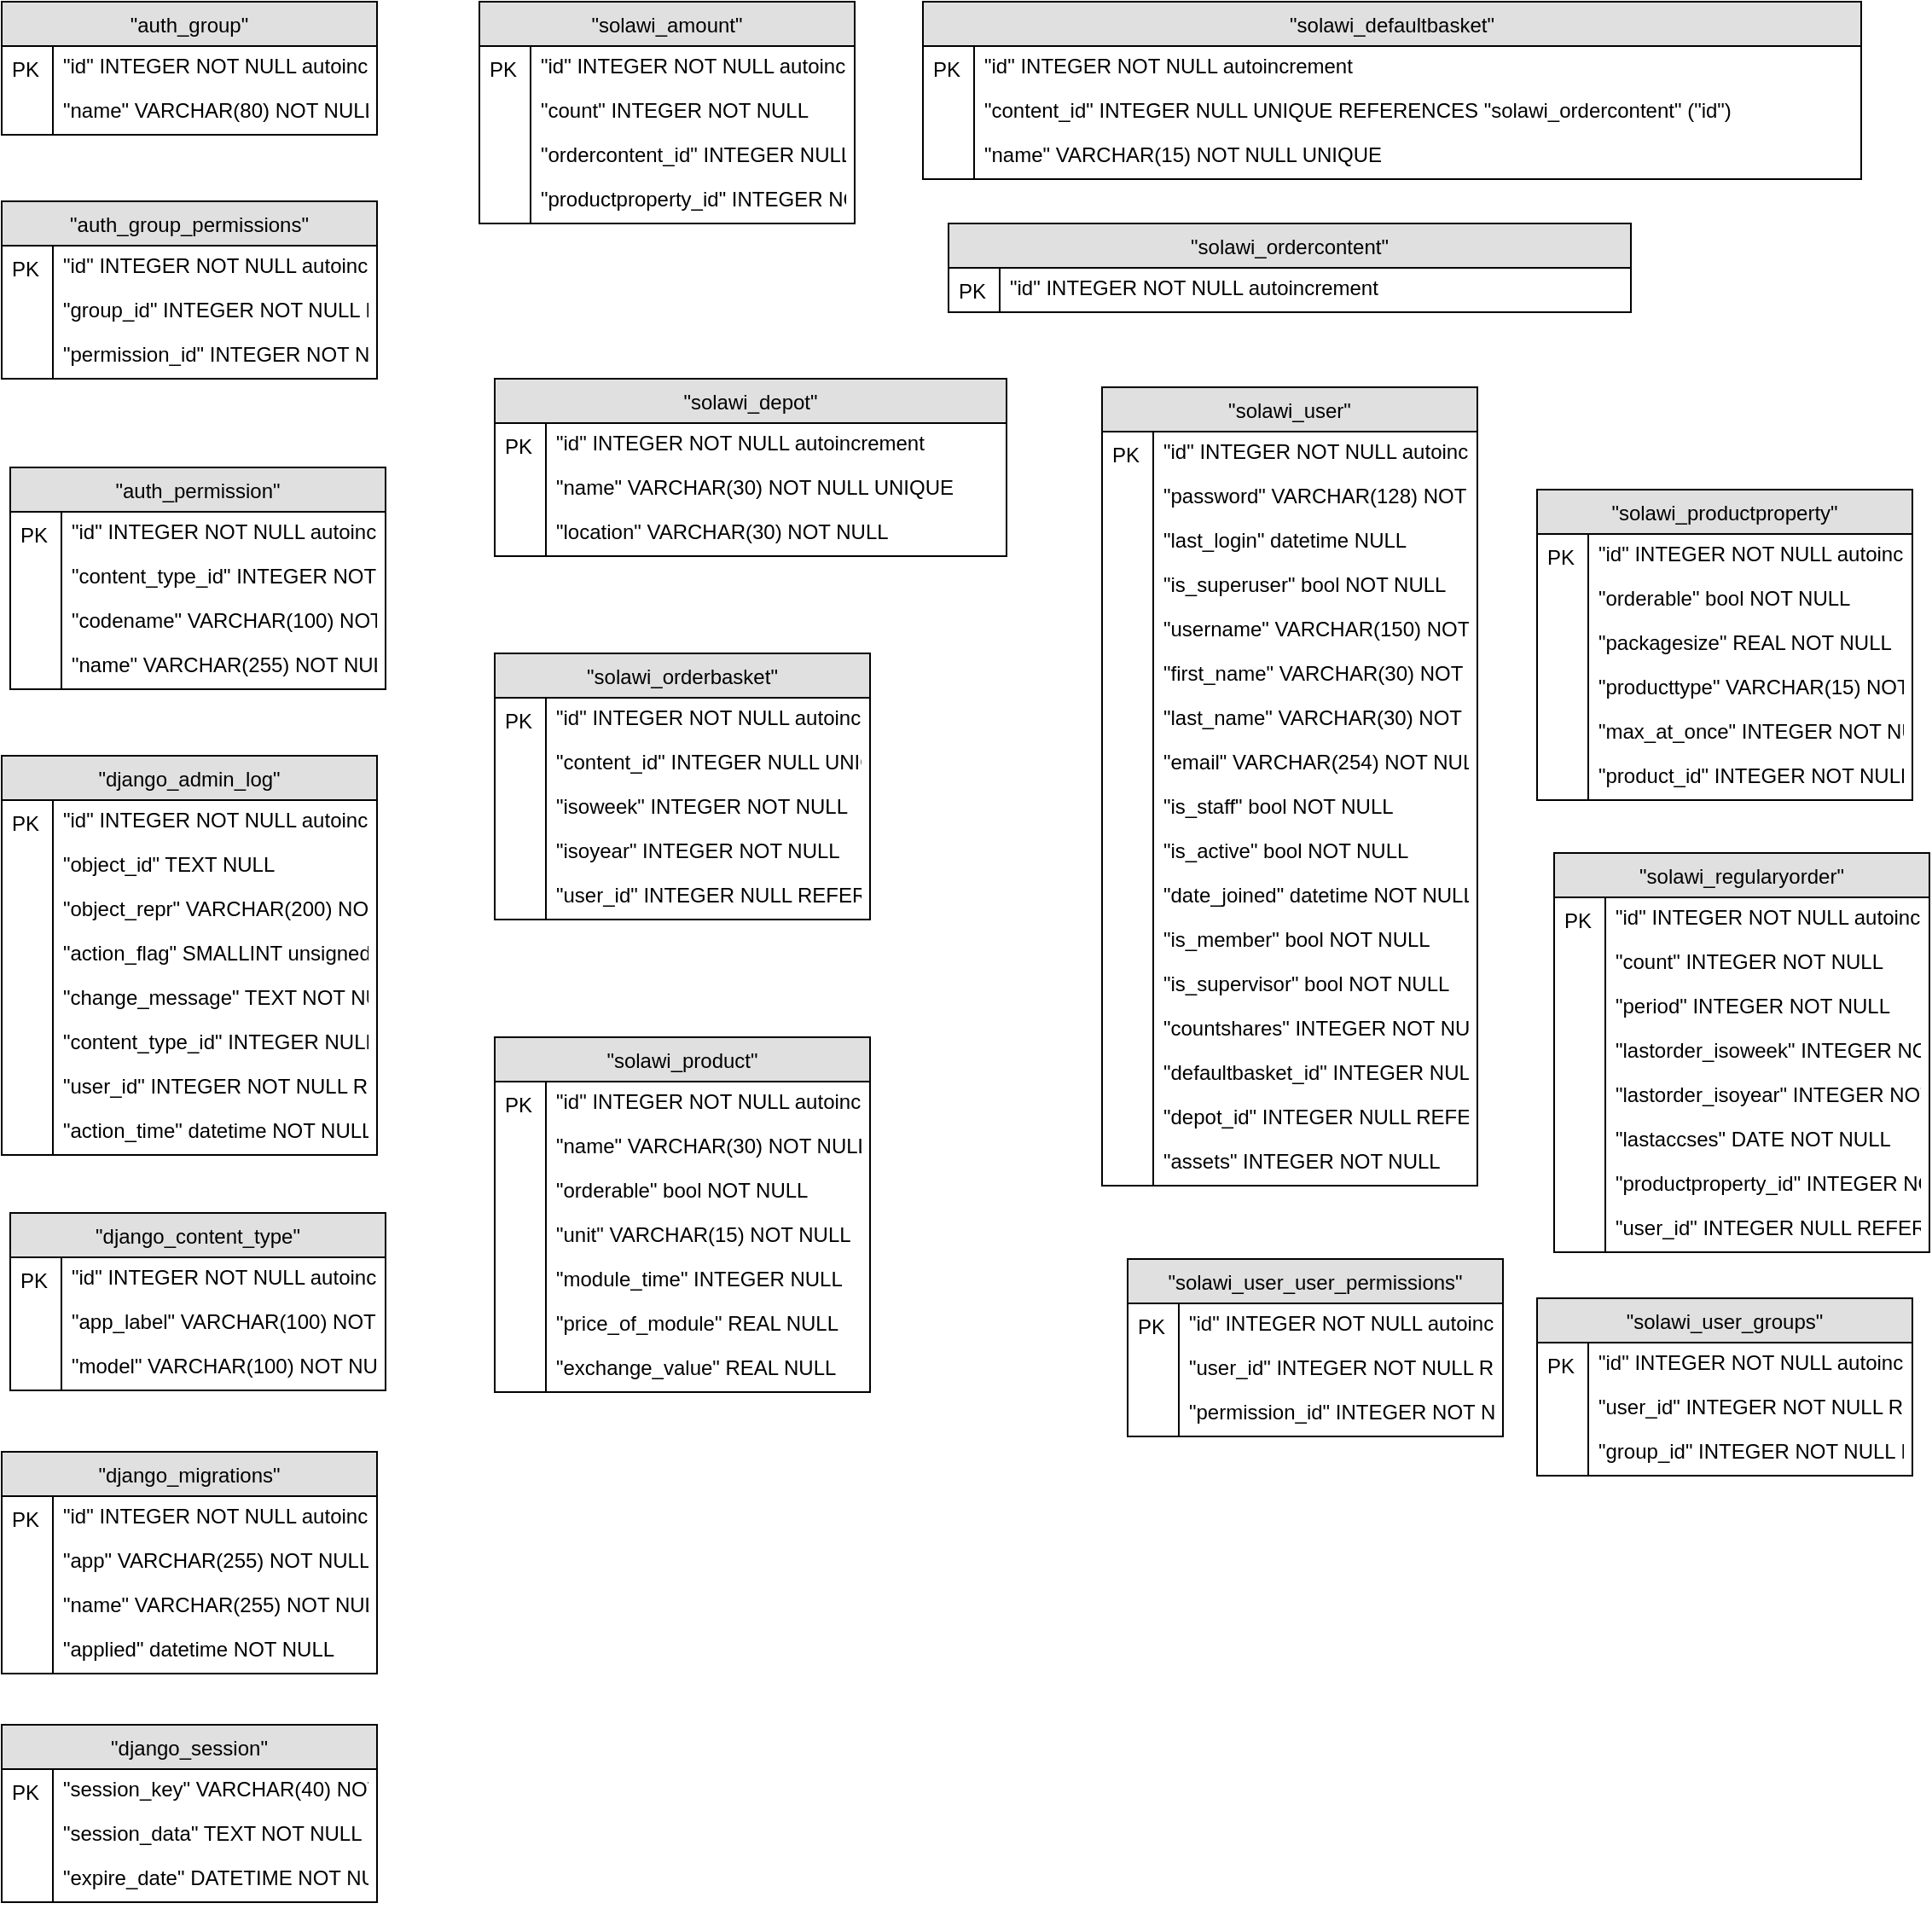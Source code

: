 <mxfile version="10.4.1" type="github"><diagram id="CvC5m8R2qK-iuoMI1jBN" name="Page-1"><mxGraphModel dx="1072" dy="582" grid="1" gridSize="10" guides="1" tooltips="1" connect="1" arrows="1" fold="1" page="1" pageScale="1" pageWidth="827" pageHeight="1169" math="0" shadow="0"><root><mxCell id="0"/><mxCell id="1" parent="0"/><mxCell id="RxAniyxYw7UT3mlxNWPp-88" value="&quot;auth_group&quot;" style="swimlane;fontStyle=0;childLayout=stackLayout;horizontal=1;startSize=26;fillColor=#e0e0e0;horizontalStack=0;resizeParent=1;resizeLast=0;collapsible=1;marginBottom=0;swimlaneFillColor=#ffffff;align=center;" vertex="1" parent="1"><mxGeometry x="40" y="40" width="220" height="78" as="geometry"/></mxCell><mxCell id="RxAniyxYw7UT3mlxNWPp-89" value="&quot;id&quot;   INTEGER NOT NULL  autoincrement" style="shape=partialRectangle;top=0;left=0;right=0;bottom=0;align=left;verticalAlign=top;spacingTop=-2;fillColor=none;spacingLeft=34;spacingRight=4;overflow=hidden;rotatable=0;points=[[0,0.5],[1,0.5]];portConstraint=eastwest;dropTarget=0;" vertex="1" parent="RxAniyxYw7UT3mlxNWPp-88"><mxGeometry y="26" width="220" height="26" as="geometry"/></mxCell><mxCell id="RxAniyxYw7UT3mlxNWPp-90" value="PK" style="shape=partialRectangle;top=0;left=0;bottom=0;fillColor=none;align=left;verticalAlign=middle;spacingLeft=4;spacingRight=4;overflow=hidden;rotatable=0;points=[];portConstraint=eastwest;part=1;" vertex="1" connectable="0" parent="RxAniyxYw7UT3mlxNWPp-89"><mxGeometry width="30" height="26" as="geometry"/></mxCell><mxCell id="RxAniyxYw7UT3mlxNWPp-91" value="&quot;name&quot; VARCHAR(80) NOT NULL UNIQUE" style="shape=partialRectangle;top=0;left=0;right=0;bottom=0;align=left;verticalAlign=top;spacingTop=-2;fillColor=none;spacingLeft=34;spacingRight=4;overflow=hidden;rotatable=0;points=[[0,0.5],[1,0.5]];portConstraint=eastwest;dropTarget=0;" vertex="1" parent="RxAniyxYw7UT3mlxNWPp-88"><mxGeometry y="52" width="220" height="26" as="geometry"/></mxCell><mxCell id="RxAniyxYw7UT3mlxNWPp-92" value="" style="shape=partialRectangle;top=0;left=0;bottom=0;fillColor=none;align=left;verticalAlign=middle;spacingLeft=4;spacingRight=4;overflow=hidden;rotatable=0;points=[];portConstraint=eastwest;part=1;" vertex="1" connectable="0" parent="RxAniyxYw7UT3mlxNWPp-91"><mxGeometry width="30" height="26" as="geometry"/></mxCell><mxCell id="RxAniyxYw7UT3mlxNWPp-93" value="&quot;auth_group_permissions&quot;" style="swimlane;fontStyle=0;childLayout=stackLayout;horizontal=1;startSize=26;fillColor=#e0e0e0;horizontalStack=0;resizeParent=1;resizeLast=0;collapsible=1;marginBottom=0;swimlaneFillColor=#ffffff;align=center;" vertex="1" parent="1"><mxGeometry x="40" y="157" width="220" height="104" as="geometry"/></mxCell><mxCell id="RxAniyxYw7UT3mlxNWPp-94" value="&quot;id&quot;            INTEGER NOT NULL  autoincrement" style="shape=partialRectangle;top=0;left=0;right=0;bottom=0;align=left;verticalAlign=top;spacingTop=-2;fillColor=none;spacingLeft=34;spacingRight=4;overflow=hidden;rotatable=0;points=[[0,0.5],[1,0.5]];portConstraint=eastwest;dropTarget=0;" vertex="1" parent="RxAniyxYw7UT3mlxNWPp-93"><mxGeometry y="26" width="220" height="26" as="geometry"/></mxCell><mxCell id="RxAniyxYw7UT3mlxNWPp-95" value="PK" style="shape=partialRectangle;top=0;left=0;bottom=0;fillColor=none;align=left;verticalAlign=middle;spacingLeft=4;spacingRight=4;overflow=hidden;rotatable=0;points=[];portConstraint=eastwest;part=1;" vertex="1" connectable="0" parent="RxAniyxYw7UT3mlxNWPp-94"><mxGeometry width="30" height="26" as="geometry"/></mxCell><mxCell id="RxAniyxYw7UT3mlxNWPp-96" value="&quot;group_id&quot;      INTEGER NOT NULL REFERENCES &quot;auth_group&quot; (&quot;id&quot;)" style="shape=partialRectangle;top=0;left=0;right=0;bottom=0;align=left;verticalAlign=top;spacingTop=-2;fillColor=none;spacingLeft=34;spacingRight=4;overflow=hidden;rotatable=0;points=[[0,0.5],[1,0.5]];portConstraint=eastwest;dropTarget=0;" vertex="1" parent="RxAniyxYw7UT3mlxNWPp-93"><mxGeometry y="52" width="220" height="26" as="geometry"/></mxCell><mxCell id="RxAniyxYw7UT3mlxNWPp-97" value="" style="shape=partialRectangle;top=0;left=0;bottom=0;fillColor=none;align=left;verticalAlign=middle;spacingLeft=4;spacingRight=4;overflow=hidden;rotatable=0;points=[];portConstraint=eastwest;part=1;" vertex="1" connectable="0" parent="RxAniyxYw7UT3mlxNWPp-96"><mxGeometry width="30" height="26" as="geometry"/></mxCell><mxCell id="RxAniyxYw7UT3mlxNWPp-98" value="&quot;permission_id&quot; INTEGER NOT NULL REFERENCES &quot;auth_permission&quot; (&quot;id&quot;)" style="shape=partialRectangle;top=0;left=0;right=0;bottom=0;align=left;verticalAlign=top;spacingTop=-2;fillColor=none;spacingLeft=34;spacingRight=4;overflow=hidden;rotatable=0;points=[[0,0.5],[1,0.5]];portConstraint=eastwest;dropTarget=0;" vertex="1" parent="RxAniyxYw7UT3mlxNWPp-93"><mxGeometry y="78" width="220" height="26" as="geometry"/></mxCell><mxCell id="RxAniyxYw7UT3mlxNWPp-99" value="" style="shape=partialRectangle;top=0;left=0;bottom=0;fillColor=none;align=left;verticalAlign=middle;spacingLeft=4;spacingRight=4;overflow=hidden;rotatable=0;points=[];portConstraint=eastwest;part=1;" vertex="1" connectable="0" parent="RxAniyxYw7UT3mlxNWPp-98"><mxGeometry width="30" height="26" as="geometry"/></mxCell><mxCell id="RxAniyxYw7UT3mlxNWPp-100" value="&quot;auth_permission&quot;" style="swimlane;fontStyle=0;childLayout=stackLayout;horizontal=1;startSize=26;fillColor=#e0e0e0;horizontalStack=0;resizeParent=1;resizeLast=0;collapsible=1;marginBottom=0;swimlaneFillColor=#ffffff;align=center;" vertex="1" parent="1"><mxGeometry x="45" y="313" width="220" height="130" as="geometry"/></mxCell><mxCell id="RxAniyxYw7UT3mlxNWPp-101" value="&quot;id&quot;              INTEGER NOT NULL  autoincrement" style="shape=partialRectangle;top=0;left=0;right=0;bottom=0;align=left;verticalAlign=top;spacingTop=-2;fillColor=none;spacingLeft=34;spacingRight=4;overflow=hidden;rotatable=0;points=[[0,0.5],[1,0.5]];portConstraint=eastwest;dropTarget=0;" vertex="1" parent="RxAniyxYw7UT3mlxNWPp-100"><mxGeometry y="26" width="220" height="26" as="geometry"/></mxCell><mxCell id="RxAniyxYw7UT3mlxNWPp-102" value="PK" style="shape=partialRectangle;top=0;left=0;bottom=0;fillColor=none;align=left;verticalAlign=middle;spacingLeft=4;spacingRight=4;overflow=hidden;rotatable=0;points=[];portConstraint=eastwest;part=1;" vertex="1" connectable="0" parent="RxAniyxYw7UT3mlxNWPp-101"><mxGeometry width="30" height="26" as="geometry"/></mxCell><mxCell id="RxAniyxYw7UT3mlxNWPp-103" value="&quot;content_type_id&quot; INTEGER NOT NULL REFERENCES &quot;django_content_type&quot; (&quot;id&quot;)" style="shape=partialRectangle;top=0;left=0;right=0;bottom=0;align=left;verticalAlign=top;spacingTop=-2;fillColor=none;spacingLeft=34;spacingRight=4;overflow=hidden;rotatable=0;points=[[0,0.5],[1,0.5]];portConstraint=eastwest;dropTarget=0;" vertex="1" parent="RxAniyxYw7UT3mlxNWPp-100"><mxGeometry y="52" width="220" height="26" as="geometry"/></mxCell><mxCell id="RxAniyxYw7UT3mlxNWPp-104" value="" style="shape=partialRectangle;top=0;left=0;bottom=0;fillColor=none;align=left;verticalAlign=middle;spacingLeft=4;spacingRight=4;overflow=hidden;rotatable=0;points=[];portConstraint=eastwest;part=1;" vertex="1" connectable="0" parent="RxAniyxYw7UT3mlxNWPp-103"><mxGeometry width="30" height="26" as="geometry"/></mxCell><mxCell id="RxAniyxYw7UT3mlxNWPp-105" value="&quot;codename&quot;        VARCHAR(100) NOT NULL" style="shape=partialRectangle;top=0;left=0;right=0;bottom=0;align=left;verticalAlign=top;spacingTop=-2;fillColor=none;spacingLeft=34;spacingRight=4;overflow=hidden;rotatable=0;points=[[0,0.5],[1,0.5]];portConstraint=eastwest;dropTarget=0;" vertex="1" parent="RxAniyxYw7UT3mlxNWPp-100"><mxGeometry y="78" width="220" height="26" as="geometry"/></mxCell><mxCell id="RxAniyxYw7UT3mlxNWPp-106" value="" style="shape=partialRectangle;top=0;left=0;bottom=0;fillColor=none;align=left;verticalAlign=middle;spacingLeft=4;spacingRight=4;overflow=hidden;rotatable=0;points=[];portConstraint=eastwest;part=1;" vertex="1" connectable="0" parent="RxAniyxYw7UT3mlxNWPp-105"><mxGeometry width="30" height="26" as="geometry"/></mxCell><mxCell id="RxAniyxYw7UT3mlxNWPp-107" value="&quot;name&quot;            VARCHAR(255) NOT NULL" style="shape=partialRectangle;top=0;left=0;right=0;bottom=0;align=left;verticalAlign=top;spacingTop=-2;fillColor=none;spacingLeft=34;spacingRight=4;overflow=hidden;rotatable=0;points=[[0,0.5],[1,0.5]];portConstraint=eastwest;dropTarget=0;" vertex="1" parent="RxAniyxYw7UT3mlxNWPp-100"><mxGeometry y="104" width="220" height="26" as="geometry"/></mxCell><mxCell id="RxAniyxYw7UT3mlxNWPp-108" value="" style="shape=partialRectangle;top=0;left=0;bottom=0;fillColor=none;align=left;verticalAlign=middle;spacingLeft=4;spacingRight=4;overflow=hidden;rotatable=0;points=[];portConstraint=eastwest;part=1;" vertex="1" connectable="0" parent="RxAniyxYw7UT3mlxNWPp-107"><mxGeometry width="30" height="26" as="geometry"/></mxCell><mxCell id="RxAniyxYw7UT3mlxNWPp-109" value="&quot;django_admin_log&quot;" style="swimlane;fontStyle=0;childLayout=stackLayout;horizontal=1;startSize=26;fillColor=#e0e0e0;horizontalStack=0;resizeParent=1;resizeLast=0;collapsible=1;marginBottom=0;swimlaneFillColor=#ffffff;align=center;" vertex="1" parent="1"><mxGeometry x="40" y="482" width="220" height="234" as="geometry"/></mxCell><mxCell id="RxAniyxYw7UT3mlxNWPp-110" value="&quot;id&quot; INTEGER NOT NULL  autoincrement" style="shape=partialRectangle;top=0;left=0;right=0;bottom=0;align=left;verticalAlign=top;spacingTop=-2;fillColor=none;spacingLeft=34;spacingRight=4;overflow=hidden;rotatable=0;points=[[0,0.5],[1,0.5]];portConstraint=eastwest;dropTarget=0;" vertex="1" parent="RxAniyxYw7UT3mlxNWPp-109"><mxGeometry y="26" width="220" height="26" as="geometry"/></mxCell><mxCell id="RxAniyxYw7UT3mlxNWPp-111" value="PK" style="shape=partialRectangle;top=0;left=0;bottom=0;fillColor=none;align=left;verticalAlign=middle;spacingLeft=4;spacingRight=4;overflow=hidden;rotatable=0;points=[];portConstraint=eastwest;part=1;" vertex="1" connectable="0" parent="RxAniyxYw7UT3mlxNWPp-110"><mxGeometry width="30" height="26" as="geometry"/></mxCell><mxCell id="RxAniyxYw7UT3mlxNWPp-112" value="&quot;object_id&quot; TEXT NULL" style="shape=partialRectangle;top=0;left=0;right=0;bottom=0;align=left;verticalAlign=top;spacingTop=-2;fillColor=none;spacingLeft=34;spacingRight=4;overflow=hidden;rotatable=0;points=[[0,0.5],[1,0.5]];portConstraint=eastwest;dropTarget=0;" vertex="1" parent="RxAniyxYw7UT3mlxNWPp-109"><mxGeometry y="52" width="220" height="26" as="geometry"/></mxCell><mxCell id="RxAniyxYw7UT3mlxNWPp-113" value="" style="shape=partialRectangle;top=0;left=0;bottom=0;fillColor=none;align=left;verticalAlign=middle;spacingLeft=4;spacingRight=4;overflow=hidden;rotatable=0;points=[];portConstraint=eastwest;part=1;" vertex="1" connectable="0" parent="RxAniyxYw7UT3mlxNWPp-112"><mxGeometry width="30" height="26" as="geometry"/></mxCell><mxCell id="RxAniyxYw7UT3mlxNWPp-114" value="&quot;object_repr&quot; VARCHAR(200) NOT NULL" style="shape=partialRectangle;top=0;left=0;right=0;bottom=0;align=left;verticalAlign=top;spacingTop=-2;fillColor=none;spacingLeft=34;spacingRight=4;overflow=hidden;rotatable=0;points=[[0,0.5],[1,0.5]];portConstraint=eastwest;dropTarget=0;" vertex="1" parent="RxAniyxYw7UT3mlxNWPp-109"><mxGeometry y="78" width="220" height="26" as="geometry"/></mxCell><mxCell id="RxAniyxYw7UT3mlxNWPp-115" value="" style="shape=partialRectangle;top=0;left=0;bottom=0;fillColor=none;align=left;verticalAlign=middle;spacingLeft=4;spacingRight=4;overflow=hidden;rotatable=0;points=[];portConstraint=eastwest;part=1;" vertex="1" connectable="0" parent="RxAniyxYw7UT3mlxNWPp-114"><mxGeometry width="30" height="26" as="geometry"/></mxCell><mxCell id="RxAniyxYw7UT3mlxNWPp-116" value="&quot;action_flag&quot; SMALLINT unsigned NOT NULL" style="shape=partialRectangle;top=0;left=0;right=0;bottom=0;align=left;verticalAlign=top;spacingTop=-2;fillColor=none;spacingLeft=34;spacingRight=4;overflow=hidden;rotatable=0;points=[[0,0.5],[1,0.5]];portConstraint=eastwest;dropTarget=0;" vertex="1" parent="RxAniyxYw7UT3mlxNWPp-109"><mxGeometry y="104" width="220" height="26" as="geometry"/></mxCell><mxCell id="RxAniyxYw7UT3mlxNWPp-117" value="" style="shape=partialRectangle;top=0;left=0;bottom=0;fillColor=none;align=left;verticalAlign=middle;spacingLeft=4;spacingRight=4;overflow=hidden;rotatable=0;points=[];portConstraint=eastwest;part=1;" vertex="1" connectable="0" parent="RxAniyxYw7UT3mlxNWPp-116"><mxGeometry width="30" height="26" as="geometry"/></mxCell><mxCell id="RxAniyxYw7UT3mlxNWPp-118" value="&quot;change_message&quot; TEXT NOT NULL" style="shape=partialRectangle;top=0;left=0;right=0;bottom=0;align=left;verticalAlign=top;spacingTop=-2;fillColor=none;spacingLeft=34;spacingRight=4;overflow=hidden;rotatable=0;points=[[0,0.5],[1,0.5]];portConstraint=eastwest;dropTarget=0;" vertex="1" parent="RxAniyxYw7UT3mlxNWPp-109"><mxGeometry y="130" width="220" height="26" as="geometry"/></mxCell><mxCell id="RxAniyxYw7UT3mlxNWPp-119" value="" style="shape=partialRectangle;top=0;left=0;bottom=0;fillColor=none;align=left;verticalAlign=middle;spacingLeft=4;spacingRight=4;overflow=hidden;rotatable=0;points=[];portConstraint=eastwest;part=1;" vertex="1" connectable="0" parent="RxAniyxYw7UT3mlxNWPp-118"><mxGeometry width="30" height="26" as="geometry"/></mxCell><mxCell id="RxAniyxYw7UT3mlxNWPp-120" value="&quot;content_type_id&quot; INTEGER NULL REFERENCES &quot;django_content_type&quot; (&quot;id&quot;)" style="shape=partialRectangle;top=0;left=0;right=0;bottom=0;align=left;verticalAlign=top;spacingTop=-2;fillColor=none;spacingLeft=34;spacingRight=4;overflow=hidden;rotatable=0;points=[[0,0.5],[1,0.5]];portConstraint=eastwest;dropTarget=0;" vertex="1" parent="RxAniyxYw7UT3mlxNWPp-109"><mxGeometry y="156" width="220" height="26" as="geometry"/></mxCell><mxCell id="RxAniyxYw7UT3mlxNWPp-121" value="" style="shape=partialRectangle;top=0;left=0;bottom=0;fillColor=none;align=left;verticalAlign=middle;spacingLeft=4;spacingRight=4;overflow=hidden;rotatable=0;points=[];portConstraint=eastwest;part=1;" vertex="1" connectable="0" parent="RxAniyxYw7UT3mlxNWPp-120"><mxGeometry width="30" height="26" as="geometry"/></mxCell><mxCell id="RxAniyxYw7UT3mlxNWPp-122" value="&quot;user_id&quot;         INTEGER NOT NULL REFERENCES &quot;solawi_user&quot; (&quot;id&quot;)" style="shape=partialRectangle;top=0;left=0;right=0;bottom=0;align=left;verticalAlign=top;spacingTop=-2;fillColor=none;spacingLeft=34;spacingRight=4;overflow=hidden;rotatable=0;points=[[0,0.5],[1,0.5]];portConstraint=eastwest;dropTarget=0;" vertex="1" parent="RxAniyxYw7UT3mlxNWPp-109"><mxGeometry y="182" width="220" height="26" as="geometry"/></mxCell><mxCell id="RxAniyxYw7UT3mlxNWPp-123" value="" style="shape=partialRectangle;top=0;left=0;bottom=0;fillColor=none;align=left;verticalAlign=middle;spacingLeft=4;spacingRight=4;overflow=hidden;rotatable=0;points=[];portConstraint=eastwest;part=1;" vertex="1" connectable="0" parent="RxAniyxYw7UT3mlxNWPp-122"><mxGeometry width="30" height="26" as="geometry"/></mxCell><mxCell id="RxAniyxYw7UT3mlxNWPp-124" value="&quot;action_time&quot;     datetime NOT NULL" style="shape=partialRectangle;top=0;left=0;right=0;bottom=0;align=left;verticalAlign=top;spacingTop=-2;fillColor=none;spacingLeft=34;spacingRight=4;overflow=hidden;rotatable=0;points=[[0,0.5],[1,0.5]];portConstraint=eastwest;dropTarget=0;" vertex="1" parent="RxAniyxYw7UT3mlxNWPp-109"><mxGeometry y="208" width="220" height="26" as="geometry"/></mxCell><mxCell id="RxAniyxYw7UT3mlxNWPp-125" value="" style="shape=partialRectangle;top=0;left=0;bottom=0;fillColor=none;align=left;verticalAlign=middle;spacingLeft=4;spacingRight=4;overflow=hidden;rotatable=0;points=[];portConstraint=eastwest;part=1;" vertex="1" connectable="0" parent="RxAniyxYw7UT3mlxNWPp-124"><mxGeometry width="30" height="26" as="geometry"/></mxCell><mxCell id="RxAniyxYw7UT3mlxNWPp-126" value="&quot;django_content_type&quot;" style="swimlane;fontStyle=0;childLayout=stackLayout;horizontal=1;startSize=26;fillColor=#e0e0e0;horizontalStack=0;resizeParent=1;resizeLast=0;collapsible=1;marginBottom=0;swimlaneFillColor=#ffffff;align=center;" vertex="1" parent="1"><mxGeometry x="45" y="750" width="220" height="104" as="geometry"/></mxCell><mxCell id="RxAniyxYw7UT3mlxNWPp-127" value="&quot;id&quot;        INTEGER NOT NULL  autoincrement" style="shape=partialRectangle;top=0;left=0;right=0;bottom=0;align=left;verticalAlign=top;spacingTop=-2;fillColor=none;spacingLeft=34;spacingRight=4;overflow=hidden;rotatable=0;points=[[0,0.5],[1,0.5]];portConstraint=eastwest;dropTarget=0;" vertex="1" parent="RxAniyxYw7UT3mlxNWPp-126"><mxGeometry y="26" width="220" height="26" as="geometry"/></mxCell><mxCell id="RxAniyxYw7UT3mlxNWPp-128" value="PK" style="shape=partialRectangle;top=0;left=0;bottom=0;fillColor=none;align=left;verticalAlign=middle;spacingLeft=4;spacingRight=4;overflow=hidden;rotatable=0;points=[];portConstraint=eastwest;part=1;" vertex="1" connectable="0" parent="RxAniyxYw7UT3mlxNWPp-127"><mxGeometry width="30" height="26" as="geometry"/></mxCell><mxCell id="RxAniyxYw7UT3mlxNWPp-129" value="&quot;app_label&quot; VARCHAR(100) NOT NULL" style="shape=partialRectangle;top=0;left=0;right=0;bottom=0;align=left;verticalAlign=top;spacingTop=-2;fillColor=none;spacingLeft=34;spacingRight=4;overflow=hidden;rotatable=0;points=[[0,0.5],[1,0.5]];portConstraint=eastwest;dropTarget=0;" vertex="1" parent="RxAniyxYw7UT3mlxNWPp-126"><mxGeometry y="52" width="220" height="26" as="geometry"/></mxCell><mxCell id="RxAniyxYw7UT3mlxNWPp-130" value="" style="shape=partialRectangle;top=0;left=0;bottom=0;fillColor=none;align=left;verticalAlign=middle;spacingLeft=4;spacingRight=4;overflow=hidden;rotatable=0;points=[];portConstraint=eastwest;part=1;" vertex="1" connectable="0" parent="RxAniyxYw7UT3mlxNWPp-129"><mxGeometry width="30" height="26" as="geometry"/></mxCell><mxCell id="RxAniyxYw7UT3mlxNWPp-131" value="&quot;model&quot;     VARCHAR(100) NOT NULL" style="shape=partialRectangle;top=0;left=0;right=0;bottom=0;align=left;verticalAlign=top;spacingTop=-2;fillColor=none;spacingLeft=34;spacingRight=4;overflow=hidden;rotatable=0;points=[[0,0.5],[1,0.5]];portConstraint=eastwest;dropTarget=0;" vertex="1" parent="RxAniyxYw7UT3mlxNWPp-126"><mxGeometry y="78" width="220" height="26" as="geometry"/></mxCell><mxCell id="RxAniyxYw7UT3mlxNWPp-132" value="" style="shape=partialRectangle;top=0;left=0;bottom=0;fillColor=none;align=left;verticalAlign=middle;spacingLeft=4;spacingRight=4;overflow=hidden;rotatable=0;points=[];portConstraint=eastwest;part=1;" vertex="1" connectable="0" parent="RxAniyxYw7UT3mlxNWPp-131"><mxGeometry width="30" height="26" as="geometry"/></mxCell><mxCell id="RxAniyxYw7UT3mlxNWPp-133" value="&quot;django_migrations&quot;" style="swimlane;fontStyle=0;childLayout=stackLayout;horizontal=1;startSize=26;fillColor=#e0e0e0;horizontalStack=0;resizeParent=1;resizeLast=0;collapsible=1;marginBottom=0;swimlaneFillColor=#ffffff;align=center;" vertex="1" parent="1"><mxGeometry x="40" y="890" width="220" height="130" as="geometry"/></mxCell><mxCell id="RxAniyxYw7UT3mlxNWPp-134" value="&quot;id&quot;      INTEGER NOT NULL  autoincrement" style="shape=partialRectangle;top=0;left=0;right=0;bottom=0;align=left;verticalAlign=top;spacingTop=-2;fillColor=none;spacingLeft=34;spacingRight=4;overflow=hidden;rotatable=0;points=[[0,0.5],[1,0.5]];portConstraint=eastwest;dropTarget=0;" vertex="1" parent="RxAniyxYw7UT3mlxNWPp-133"><mxGeometry y="26" width="220" height="26" as="geometry"/></mxCell><mxCell id="RxAniyxYw7UT3mlxNWPp-135" value="PK" style="shape=partialRectangle;top=0;left=0;bottom=0;fillColor=none;align=left;verticalAlign=middle;spacingLeft=4;spacingRight=4;overflow=hidden;rotatable=0;points=[];portConstraint=eastwest;part=1;" vertex="1" connectable="0" parent="RxAniyxYw7UT3mlxNWPp-134"><mxGeometry width="30" height="26" as="geometry"/></mxCell><mxCell id="RxAniyxYw7UT3mlxNWPp-136" value="&quot;app&quot;     VARCHAR(255) NOT NULL" style="shape=partialRectangle;top=0;left=0;right=0;bottom=0;align=left;verticalAlign=top;spacingTop=-2;fillColor=none;spacingLeft=34;spacingRight=4;overflow=hidden;rotatable=0;points=[[0,0.5],[1,0.5]];portConstraint=eastwest;dropTarget=0;" vertex="1" parent="RxAniyxYw7UT3mlxNWPp-133"><mxGeometry y="52" width="220" height="26" as="geometry"/></mxCell><mxCell id="RxAniyxYw7UT3mlxNWPp-137" value="" style="shape=partialRectangle;top=0;left=0;bottom=0;fillColor=none;align=left;verticalAlign=middle;spacingLeft=4;spacingRight=4;overflow=hidden;rotatable=0;points=[];portConstraint=eastwest;part=1;" vertex="1" connectable="0" parent="RxAniyxYw7UT3mlxNWPp-136"><mxGeometry width="30" height="26" as="geometry"/></mxCell><mxCell id="RxAniyxYw7UT3mlxNWPp-138" value="&quot;name&quot;    VARCHAR(255) NOT NULL" style="shape=partialRectangle;top=0;left=0;right=0;bottom=0;align=left;verticalAlign=top;spacingTop=-2;fillColor=none;spacingLeft=34;spacingRight=4;overflow=hidden;rotatable=0;points=[[0,0.5],[1,0.5]];portConstraint=eastwest;dropTarget=0;" vertex="1" parent="RxAniyxYw7UT3mlxNWPp-133"><mxGeometry y="78" width="220" height="26" as="geometry"/></mxCell><mxCell id="RxAniyxYw7UT3mlxNWPp-139" value="" style="shape=partialRectangle;top=0;left=0;bottom=0;fillColor=none;align=left;verticalAlign=middle;spacingLeft=4;spacingRight=4;overflow=hidden;rotatable=0;points=[];portConstraint=eastwest;part=1;" vertex="1" connectable="0" parent="RxAniyxYw7UT3mlxNWPp-138"><mxGeometry width="30" height="26" as="geometry"/></mxCell><mxCell id="RxAniyxYw7UT3mlxNWPp-140" value="&quot;applied&quot; datetime NOT NULL" style="shape=partialRectangle;top=0;left=0;right=0;bottom=0;align=left;verticalAlign=top;spacingTop=-2;fillColor=none;spacingLeft=34;spacingRight=4;overflow=hidden;rotatable=0;points=[[0,0.5],[1,0.5]];portConstraint=eastwest;dropTarget=0;" vertex="1" parent="RxAniyxYw7UT3mlxNWPp-133"><mxGeometry y="104" width="220" height="26" as="geometry"/></mxCell><mxCell id="RxAniyxYw7UT3mlxNWPp-141" value="" style="shape=partialRectangle;top=0;left=0;bottom=0;fillColor=none;align=left;verticalAlign=middle;spacingLeft=4;spacingRight=4;overflow=hidden;rotatable=0;points=[];portConstraint=eastwest;part=1;" vertex="1" connectable="0" parent="RxAniyxYw7UT3mlxNWPp-140"><mxGeometry width="30" height="26" as="geometry"/></mxCell><mxCell id="RxAniyxYw7UT3mlxNWPp-142" value="&quot;django_session&quot;" style="swimlane;fontStyle=0;childLayout=stackLayout;horizontal=1;startSize=26;fillColor=#e0e0e0;horizontalStack=0;resizeParent=1;resizeLast=0;collapsible=1;marginBottom=0;swimlaneFillColor=#ffffff;align=center;" vertex="1" parent="1"><mxGeometry x="40" y="1050" width="220" height="104" as="geometry"/></mxCell><mxCell id="RxAniyxYw7UT3mlxNWPp-143" value="&quot;session_key&quot; VARCHAR(40) NOT NULL " style="shape=partialRectangle;top=0;left=0;right=0;bottom=0;align=left;verticalAlign=top;spacingTop=-2;fillColor=none;spacingLeft=34;spacingRight=4;overflow=hidden;rotatable=0;points=[[0,0.5],[1,0.5]];portConstraint=eastwest;dropTarget=0;" vertex="1" parent="RxAniyxYw7UT3mlxNWPp-142"><mxGeometry y="26" width="220" height="26" as="geometry"/></mxCell><mxCell id="RxAniyxYw7UT3mlxNWPp-144" value="PK" style="shape=partialRectangle;top=0;left=0;bottom=0;fillColor=none;align=left;verticalAlign=middle;spacingLeft=4;spacingRight=4;overflow=hidden;rotatable=0;points=[];portConstraint=eastwest;part=1;" vertex="1" connectable="0" parent="RxAniyxYw7UT3mlxNWPp-143"><mxGeometry width="30" height="26" as="geometry"/></mxCell><mxCell id="RxAniyxYw7UT3mlxNWPp-145" value="&quot;session_data&quot; TEXT NOT NULL" style="shape=partialRectangle;top=0;left=0;right=0;bottom=0;align=left;verticalAlign=top;spacingTop=-2;fillColor=none;spacingLeft=34;spacingRight=4;overflow=hidden;rotatable=0;points=[[0,0.5],[1,0.5]];portConstraint=eastwest;dropTarget=0;" vertex="1" parent="RxAniyxYw7UT3mlxNWPp-142"><mxGeometry y="52" width="220" height="26" as="geometry"/></mxCell><mxCell id="RxAniyxYw7UT3mlxNWPp-146" value="" style="shape=partialRectangle;top=0;left=0;bottom=0;fillColor=none;align=left;verticalAlign=middle;spacingLeft=4;spacingRight=4;overflow=hidden;rotatable=0;points=[];portConstraint=eastwest;part=1;" vertex="1" connectable="0" parent="RxAniyxYw7UT3mlxNWPp-145"><mxGeometry width="30" height="26" as="geometry"/></mxCell><mxCell id="RxAniyxYw7UT3mlxNWPp-147" value="&quot;expire_date&quot; DATETIME NOT NULL" style="shape=partialRectangle;top=0;left=0;right=0;bottom=0;align=left;verticalAlign=top;spacingTop=-2;fillColor=none;spacingLeft=34;spacingRight=4;overflow=hidden;rotatable=0;points=[[0,0.5],[1,0.5]];portConstraint=eastwest;dropTarget=0;" vertex="1" parent="RxAniyxYw7UT3mlxNWPp-142"><mxGeometry y="78" width="220" height="26" as="geometry"/></mxCell><mxCell id="RxAniyxYw7UT3mlxNWPp-148" value="" style="shape=partialRectangle;top=0;left=0;bottom=0;fillColor=none;align=left;verticalAlign=middle;spacingLeft=4;spacingRight=4;overflow=hidden;rotatable=0;points=[];portConstraint=eastwest;part=1;" vertex="1" connectable="0" parent="RxAniyxYw7UT3mlxNWPp-147"><mxGeometry width="30" height="26" as="geometry"/></mxCell><mxCell id="RxAniyxYw7UT3mlxNWPp-149" value="&quot;solawi_amount&quot;" style="swimlane;fontStyle=0;childLayout=stackLayout;horizontal=1;startSize=26;fillColor=#e0e0e0;horizontalStack=0;resizeParent=1;resizeLast=0;collapsible=1;marginBottom=0;swimlaneFillColor=#ffffff;align=center;" vertex="1" parent="1"><mxGeometry x="320" y="40" width="220" height="130" as="geometry"/></mxCell><mxCell id="RxAniyxYw7UT3mlxNWPp-150" value="&quot;id&quot;                 INTEGER NOT NULL  autoincrement" style="shape=partialRectangle;top=0;left=0;right=0;bottom=0;align=left;verticalAlign=top;spacingTop=-2;fillColor=none;spacingLeft=34;spacingRight=4;overflow=hidden;rotatable=0;points=[[0,0.5],[1,0.5]];portConstraint=eastwest;dropTarget=0;" vertex="1" parent="RxAniyxYw7UT3mlxNWPp-149"><mxGeometry y="26" width="220" height="26" as="geometry"/></mxCell><mxCell id="RxAniyxYw7UT3mlxNWPp-151" value="PK" style="shape=partialRectangle;top=0;left=0;bottom=0;fillColor=none;align=left;verticalAlign=middle;spacingLeft=4;spacingRight=4;overflow=hidden;rotatable=0;points=[];portConstraint=eastwest;part=1;" vertex="1" connectable="0" parent="RxAniyxYw7UT3mlxNWPp-150"><mxGeometry width="30" height="26" as="geometry"/></mxCell><mxCell id="RxAniyxYw7UT3mlxNWPp-152" value="&quot;count&quot;              INTEGER NOT NULL" style="shape=partialRectangle;top=0;left=0;right=0;bottom=0;align=left;verticalAlign=top;spacingTop=-2;fillColor=none;spacingLeft=34;spacingRight=4;overflow=hidden;rotatable=0;points=[[0,0.5],[1,0.5]];portConstraint=eastwest;dropTarget=0;" vertex="1" parent="RxAniyxYw7UT3mlxNWPp-149"><mxGeometry y="52" width="220" height="26" as="geometry"/></mxCell><mxCell id="RxAniyxYw7UT3mlxNWPp-153" value="" style="shape=partialRectangle;top=0;left=0;bottom=0;fillColor=none;align=left;verticalAlign=middle;spacingLeft=4;spacingRight=4;overflow=hidden;rotatable=0;points=[];portConstraint=eastwest;part=1;" vertex="1" connectable="0" parent="RxAniyxYw7UT3mlxNWPp-152"><mxGeometry width="30" height="26" as="geometry"/></mxCell><mxCell id="RxAniyxYw7UT3mlxNWPp-154" value="&quot;ordercontent_id&quot;    INTEGER NULL REFERENCES &quot;solawi_ordercontent&quot; (&quot;id&quot;)" style="shape=partialRectangle;top=0;left=0;right=0;bottom=0;align=left;verticalAlign=top;spacingTop=-2;fillColor=none;spacingLeft=34;spacingRight=4;overflow=hidden;rotatable=0;points=[[0,0.5],[1,0.5]];portConstraint=eastwest;dropTarget=0;" vertex="1" parent="RxAniyxYw7UT3mlxNWPp-149"><mxGeometry y="78" width="220" height="26" as="geometry"/></mxCell><mxCell id="RxAniyxYw7UT3mlxNWPp-155" value="" style="shape=partialRectangle;top=0;left=0;bottom=0;fillColor=none;align=left;verticalAlign=middle;spacingLeft=4;spacingRight=4;overflow=hidden;rotatable=0;points=[];portConstraint=eastwest;part=1;" vertex="1" connectable="0" parent="RxAniyxYw7UT3mlxNWPp-154"><mxGeometry width="30" height="26" as="geometry"/></mxCell><mxCell id="RxAniyxYw7UT3mlxNWPp-156" value="&quot;productproperty_id&quot; INTEGER NOT NULL REFERENCES &quot;solawi_productproperty&quot; (&quot;id&quot;)" style="shape=partialRectangle;top=0;left=0;right=0;bottom=0;align=left;verticalAlign=top;spacingTop=-2;fillColor=none;spacingLeft=34;spacingRight=4;overflow=hidden;rotatable=0;points=[[0,0.5],[1,0.5]];portConstraint=eastwest;dropTarget=0;" vertex="1" parent="RxAniyxYw7UT3mlxNWPp-149"><mxGeometry y="104" width="220" height="26" as="geometry"/></mxCell><mxCell id="RxAniyxYw7UT3mlxNWPp-157" value="" style="shape=partialRectangle;top=0;left=0;bottom=0;fillColor=none;align=left;verticalAlign=middle;spacingLeft=4;spacingRight=4;overflow=hidden;rotatable=0;points=[];portConstraint=eastwest;part=1;" vertex="1" connectable="0" parent="RxAniyxYw7UT3mlxNWPp-156"><mxGeometry width="30" height="26" as="geometry"/></mxCell><mxCell id="RxAniyxYw7UT3mlxNWPp-158" value="&quot;solawi_defaultbasket&quot;" style="swimlane;fontStyle=0;childLayout=stackLayout;horizontal=1;startSize=26;fillColor=#e0e0e0;horizontalStack=0;resizeParent=1;resizeLast=0;collapsible=1;marginBottom=0;swimlaneFillColor=#ffffff;align=center;" vertex="1" parent="1"><mxGeometry x="580" y="40" width="550" height="104" as="geometry"/></mxCell><mxCell id="RxAniyxYw7UT3mlxNWPp-159" value="&quot;id&quot;         INTEGER NOT NULL  autoincrement" style="shape=partialRectangle;top=0;left=0;right=0;bottom=0;align=left;verticalAlign=top;spacingTop=-2;fillColor=none;spacingLeft=34;spacingRight=4;overflow=hidden;rotatable=0;points=[[0,0.5],[1,0.5]];portConstraint=eastwest;dropTarget=0;" vertex="1" parent="RxAniyxYw7UT3mlxNWPp-158"><mxGeometry y="26" width="550" height="26" as="geometry"/></mxCell><mxCell id="RxAniyxYw7UT3mlxNWPp-160" value="PK" style="shape=partialRectangle;top=0;left=0;bottom=0;fillColor=none;align=left;verticalAlign=middle;spacingLeft=4;spacingRight=4;overflow=hidden;rotatable=0;points=[];portConstraint=eastwest;part=1;" vertex="1" connectable="0" parent="RxAniyxYw7UT3mlxNWPp-159"><mxGeometry width="30" height="26" as="geometry"/></mxCell><mxCell id="RxAniyxYw7UT3mlxNWPp-161" value="&quot;content_id&quot; INTEGER NULL UNIQUE REFERENCES &quot;solawi_ordercontent&quot; (&quot;id&quot;)" style="shape=partialRectangle;top=0;left=0;right=0;bottom=0;align=left;verticalAlign=top;spacingTop=-2;fillColor=none;spacingLeft=34;spacingRight=4;overflow=hidden;rotatable=0;points=[[0,0.5],[1,0.5]];portConstraint=eastwest;dropTarget=0;" vertex="1" parent="RxAniyxYw7UT3mlxNWPp-158"><mxGeometry y="52" width="550" height="26" as="geometry"/></mxCell><mxCell id="RxAniyxYw7UT3mlxNWPp-162" value="" style="shape=partialRectangle;top=0;left=0;bottom=0;fillColor=none;align=left;verticalAlign=middle;spacingLeft=4;spacingRight=4;overflow=hidden;rotatable=0;points=[];portConstraint=eastwest;part=1;" vertex="1" connectable="0" parent="RxAniyxYw7UT3mlxNWPp-161"><mxGeometry width="30" height="26" as="geometry"/></mxCell><mxCell id="RxAniyxYw7UT3mlxNWPp-163" value="&quot;name&quot;       VARCHAR(15) NOT NULL UNIQUE" style="shape=partialRectangle;top=0;left=0;right=0;bottom=0;align=left;verticalAlign=top;spacingTop=-2;fillColor=none;spacingLeft=34;spacingRight=4;overflow=hidden;rotatable=0;points=[[0,0.5],[1,0.5]];portConstraint=eastwest;dropTarget=0;" vertex="1" parent="RxAniyxYw7UT3mlxNWPp-158"><mxGeometry y="78" width="550" height="26" as="geometry"/></mxCell><mxCell id="RxAniyxYw7UT3mlxNWPp-164" value="" style="shape=partialRectangle;top=0;left=0;bottom=0;fillColor=none;align=left;verticalAlign=middle;spacingLeft=4;spacingRight=4;overflow=hidden;rotatable=0;points=[];portConstraint=eastwest;part=1;" vertex="1" connectable="0" parent="RxAniyxYw7UT3mlxNWPp-163"><mxGeometry width="30" height="26" as="geometry"/></mxCell><mxCell id="RxAniyxYw7UT3mlxNWPp-165" value="&quot;solawi_depot&quot;" style="swimlane;fontStyle=0;childLayout=stackLayout;horizontal=1;startSize=26;fillColor=#e0e0e0;horizontalStack=0;resizeParent=1;resizeLast=0;collapsible=1;marginBottom=0;swimlaneFillColor=#ffffff;align=center;" vertex="1" parent="1"><mxGeometry x="329" y="261" width="300" height="104" as="geometry"/></mxCell><mxCell id="RxAniyxYw7UT3mlxNWPp-166" value="&quot;id&quot;       INTEGER NOT NULL  autoincrement" style="shape=partialRectangle;top=0;left=0;right=0;bottom=0;align=left;verticalAlign=top;spacingTop=-2;fillColor=none;spacingLeft=34;spacingRight=4;overflow=hidden;rotatable=0;points=[[0,0.5],[1,0.5]];portConstraint=eastwest;dropTarget=0;" vertex="1" parent="RxAniyxYw7UT3mlxNWPp-165"><mxGeometry y="26" width="300" height="26" as="geometry"/></mxCell><mxCell id="RxAniyxYw7UT3mlxNWPp-167" value="PK" style="shape=partialRectangle;top=0;left=0;bottom=0;fillColor=none;align=left;verticalAlign=middle;spacingLeft=4;spacingRight=4;overflow=hidden;rotatable=0;points=[];portConstraint=eastwest;part=1;" vertex="1" connectable="0" parent="RxAniyxYw7UT3mlxNWPp-166"><mxGeometry width="30" height="26" as="geometry"/></mxCell><mxCell id="RxAniyxYw7UT3mlxNWPp-168" value="&quot;name&quot;     VARCHAR(30) NOT NULL UNIQUE" style="shape=partialRectangle;top=0;left=0;right=0;bottom=0;align=left;verticalAlign=top;spacingTop=-2;fillColor=none;spacingLeft=34;spacingRight=4;overflow=hidden;rotatable=0;points=[[0,0.5],[1,0.5]];portConstraint=eastwest;dropTarget=0;" vertex="1" parent="RxAniyxYw7UT3mlxNWPp-165"><mxGeometry y="52" width="300" height="26" as="geometry"/></mxCell><mxCell id="RxAniyxYw7UT3mlxNWPp-169" value="" style="shape=partialRectangle;top=0;left=0;bottom=0;fillColor=none;align=left;verticalAlign=middle;spacingLeft=4;spacingRight=4;overflow=hidden;rotatable=0;points=[];portConstraint=eastwest;part=1;" vertex="1" connectable="0" parent="RxAniyxYw7UT3mlxNWPp-168"><mxGeometry width="30" height="26" as="geometry"/></mxCell><mxCell id="RxAniyxYw7UT3mlxNWPp-170" value="&quot;location&quot; VARCHAR(30) NOT NULL" style="shape=partialRectangle;top=0;left=0;right=0;bottom=0;align=left;verticalAlign=top;spacingTop=-2;fillColor=none;spacingLeft=34;spacingRight=4;overflow=hidden;rotatable=0;points=[[0,0.5],[1,0.5]];portConstraint=eastwest;dropTarget=0;" vertex="1" parent="RxAniyxYw7UT3mlxNWPp-165"><mxGeometry y="78" width="300" height="26" as="geometry"/></mxCell><mxCell id="RxAniyxYw7UT3mlxNWPp-171" value="" style="shape=partialRectangle;top=0;left=0;bottom=0;fillColor=none;align=left;verticalAlign=middle;spacingLeft=4;spacingRight=4;overflow=hidden;rotatable=0;points=[];portConstraint=eastwest;part=1;" vertex="1" connectable="0" parent="RxAniyxYw7UT3mlxNWPp-170"><mxGeometry width="30" height="26" as="geometry"/></mxCell><mxCell id="RxAniyxYw7UT3mlxNWPp-172" value="&quot;solawi_orderbasket&quot;" style="swimlane;fontStyle=0;childLayout=stackLayout;horizontal=1;startSize=26;fillColor=#e0e0e0;horizontalStack=0;resizeParent=1;resizeLast=0;collapsible=1;marginBottom=0;swimlaneFillColor=#ffffff;align=center;" vertex="1" parent="1"><mxGeometry x="329" y="422" width="220" height="156" as="geometry"/></mxCell><mxCell id="RxAniyxYw7UT3mlxNWPp-173" value="&quot;id&quot;         INTEGER NOT NULL  autoincrement" style="shape=partialRectangle;top=0;left=0;right=0;bottom=0;align=left;verticalAlign=top;spacingTop=-2;fillColor=none;spacingLeft=34;spacingRight=4;overflow=hidden;rotatable=0;points=[[0,0.5],[1,0.5]];portConstraint=eastwest;dropTarget=0;" vertex="1" parent="RxAniyxYw7UT3mlxNWPp-172"><mxGeometry y="26" width="220" height="26" as="geometry"/></mxCell><mxCell id="RxAniyxYw7UT3mlxNWPp-174" value="PK" style="shape=partialRectangle;top=0;left=0;bottom=0;fillColor=none;align=left;verticalAlign=middle;spacingLeft=4;spacingRight=4;overflow=hidden;rotatable=0;points=[];portConstraint=eastwest;part=1;" vertex="1" connectable="0" parent="RxAniyxYw7UT3mlxNWPp-173"><mxGeometry width="30" height="26" as="geometry"/></mxCell><mxCell id="RxAniyxYw7UT3mlxNWPp-175" value="&quot;content_id&quot; INTEGER NULL UNIQUE REFERENCES &quot;solawi_ordercontent&quot; (&quot;id&quot;)" style="shape=partialRectangle;top=0;left=0;right=0;bottom=0;align=left;verticalAlign=top;spacingTop=-2;fillColor=none;spacingLeft=34;spacingRight=4;overflow=hidden;rotatable=0;points=[[0,0.5],[1,0.5]];portConstraint=eastwest;dropTarget=0;" vertex="1" parent="RxAniyxYw7UT3mlxNWPp-172"><mxGeometry y="52" width="220" height="26" as="geometry"/></mxCell><mxCell id="RxAniyxYw7UT3mlxNWPp-176" value="" style="shape=partialRectangle;top=0;left=0;bottom=0;fillColor=none;align=left;verticalAlign=middle;spacingLeft=4;spacingRight=4;overflow=hidden;rotatable=0;points=[];portConstraint=eastwest;part=1;" vertex="1" connectable="0" parent="RxAniyxYw7UT3mlxNWPp-175"><mxGeometry width="30" height="26" as="geometry"/></mxCell><mxCell id="RxAniyxYw7UT3mlxNWPp-177" value="&quot;isoweek&quot;    INTEGER NOT NULL" style="shape=partialRectangle;top=0;left=0;right=0;bottom=0;align=left;verticalAlign=top;spacingTop=-2;fillColor=none;spacingLeft=34;spacingRight=4;overflow=hidden;rotatable=0;points=[[0,0.5],[1,0.5]];portConstraint=eastwest;dropTarget=0;" vertex="1" parent="RxAniyxYw7UT3mlxNWPp-172"><mxGeometry y="78" width="220" height="26" as="geometry"/></mxCell><mxCell id="RxAniyxYw7UT3mlxNWPp-178" value="" style="shape=partialRectangle;top=0;left=0;bottom=0;fillColor=none;align=left;verticalAlign=middle;spacingLeft=4;spacingRight=4;overflow=hidden;rotatable=0;points=[];portConstraint=eastwest;part=1;" vertex="1" connectable="0" parent="RxAniyxYw7UT3mlxNWPp-177"><mxGeometry width="30" height="26" as="geometry"/></mxCell><mxCell id="RxAniyxYw7UT3mlxNWPp-179" value="&quot;isoyear&quot;    INTEGER NOT NULL" style="shape=partialRectangle;top=0;left=0;right=0;bottom=0;align=left;verticalAlign=top;spacingTop=-2;fillColor=none;spacingLeft=34;spacingRight=4;overflow=hidden;rotatable=0;points=[[0,0.5],[1,0.5]];portConstraint=eastwest;dropTarget=0;" vertex="1" parent="RxAniyxYw7UT3mlxNWPp-172"><mxGeometry y="104" width="220" height="26" as="geometry"/></mxCell><mxCell id="RxAniyxYw7UT3mlxNWPp-180" value="" style="shape=partialRectangle;top=0;left=0;bottom=0;fillColor=none;align=left;verticalAlign=middle;spacingLeft=4;spacingRight=4;overflow=hidden;rotatable=0;points=[];portConstraint=eastwest;part=1;" vertex="1" connectable="0" parent="RxAniyxYw7UT3mlxNWPp-179"><mxGeometry width="30" height="26" as="geometry"/></mxCell><mxCell id="RxAniyxYw7UT3mlxNWPp-181" value="&quot;user_id&quot;    INTEGER NULL REFERENCES &quot;solawi_user&quot; (&quot;id&quot;)" style="shape=partialRectangle;top=0;left=0;right=0;bottom=0;align=left;verticalAlign=top;spacingTop=-2;fillColor=none;spacingLeft=34;spacingRight=4;overflow=hidden;rotatable=0;points=[[0,0.5],[1,0.5]];portConstraint=eastwest;dropTarget=0;" vertex="1" parent="RxAniyxYw7UT3mlxNWPp-172"><mxGeometry y="130" width="220" height="26" as="geometry"/></mxCell><mxCell id="RxAniyxYw7UT3mlxNWPp-182" value="" style="shape=partialRectangle;top=0;left=0;bottom=0;fillColor=none;align=left;verticalAlign=middle;spacingLeft=4;spacingRight=4;overflow=hidden;rotatable=0;points=[];portConstraint=eastwest;part=1;" vertex="1" connectable="0" parent="RxAniyxYw7UT3mlxNWPp-181"><mxGeometry width="30" height="26" as="geometry"/></mxCell><mxCell id="RxAniyxYw7UT3mlxNWPp-183" value="&quot;solawi_ordercontent&quot;" style="swimlane;fontStyle=0;childLayout=stackLayout;horizontal=1;startSize=26;fillColor=#e0e0e0;horizontalStack=0;resizeParent=1;resizeLast=0;collapsible=1;marginBottom=0;swimlaneFillColor=#ffffff;align=center;" vertex="1" parent="1"><mxGeometry x="595" y="170" width="400" height="52" as="geometry"/></mxCell><mxCell id="RxAniyxYw7UT3mlxNWPp-184" value="&quot;id&quot; INTEGER NOT NULL  autoincrement" style="shape=partialRectangle;top=0;left=0;right=0;bottom=0;align=left;verticalAlign=top;spacingTop=-2;fillColor=none;spacingLeft=34;spacingRight=4;overflow=hidden;rotatable=0;points=[[0,0.5],[1,0.5]];portConstraint=eastwest;dropTarget=0;" vertex="1" parent="RxAniyxYw7UT3mlxNWPp-183"><mxGeometry y="26" width="400" height="26" as="geometry"/></mxCell><mxCell id="RxAniyxYw7UT3mlxNWPp-185" value="PK" style="shape=partialRectangle;top=0;left=0;bottom=0;fillColor=none;align=left;verticalAlign=middle;spacingLeft=4;spacingRight=4;overflow=hidden;rotatable=0;points=[];portConstraint=eastwest;part=1;" vertex="1" connectable="0" parent="RxAniyxYw7UT3mlxNWPp-184"><mxGeometry width="30" height="26" as="geometry"/></mxCell><mxCell id="RxAniyxYw7UT3mlxNWPp-186" value="&quot;solawi_product&quot;" style="swimlane;fontStyle=0;childLayout=stackLayout;horizontal=1;startSize=26;fillColor=#e0e0e0;horizontalStack=0;resizeParent=1;resizeLast=0;collapsible=1;marginBottom=0;swimlaneFillColor=#ffffff;align=center;" vertex="1" parent="1"><mxGeometry x="329" y="647" width="220" height="208" as="geometry"/></mxCell><mxCell id="RxAniyxYw7UT3mlxNWPp-187" value="&quot;id&quot;   INTEGER NOT NULL  autoincrement" style="shape=partialRectangle;top=0;left=0;right=0;bottom=0;align=left;verticalAlign=top;spacingTop=-2;fillColor=none;spacingLeft=34;spacingRight=4;overflow=hidden;rotatable=0;points=[[0,0.5],[1,0.5]];portConstraint=eastwest;dropTarget=0;" vertex="1" parent="RxAniyxYw7UT3mlxNWPp-186"><mxGeometry y="26" width="220" height="26" as="geometry"/></mxCell><mxCell id="RxAniyxYw7UT3mlxNWPp-188" value="PK" style="shape=partialRectangle;top=0;left=0;bottom=0;fillColor=none;align=left;verticalAlign=middle;spacingLeft=4;spacingRight=4;overflow=hidden;rotatable=0;points=[];portConstraint=eastwest;part=1;" vertex="1" connectable="0" parent="RxAniyxYw7UT3mlxNWPp-187"><mxGeometry width="30" height="26" as="geometry"/></mxCell><mxCell id="RxAniyxYw7UT3mlxNWPp-189" value="&quot;name&quot; VARCHAR(30) NOT NULL UNIQUE" style="shape=partialRectangle;top=0;left=0;right=0;bottom=0;align=left;verticalAlign=top;spacingTop=-2;fillColor=none;spacingLeft=34;spacingRight=4;overflow=hidden;rotatable=0;points=[[0,0.5],[1,0.5]];portConstraint=eastwest;dropTarget=0;" vertex="1" parent="RxAniyxYw7UT3mlxNWPp-186"><mxGeometry y="52" width="220" height="26" as="geometry"/></mxCell><mxCell id="RxAniyxYw7UT3mlxNWPp-190" value="" style="shape=partialRectangle;top=0;left=0;bottom=0;fillColor=none;align=left;verticalAlign=middle;spacingLeft=4;spacingRight=4;overflow=hidden;rotatable=0;points=[];portConstraint=eastwest;part=1;" vertex="1" connectable="0" parent="RxAniyxYw7UT3mlxNWPp-189"><mxGeometry width="30" height="26" as="geometry"/></mxCell><mxCell id="RxAniyxYw7UT3mlxNWPp-191" value="&quot;orderable&quot; bool NOT NULL" style="shape=partialRectangle;top=0;left=0;right=0;bottom=0;align=left;verticalAlign=top;spacingTop=-2;fillColor=none;spacingLeft=34;spacingRight=4;overflow=hidden;rotatable=0;points=[[0,0.5],[1,0.5]];portConstraint=eastwest;dropTarget=0;" vertex="1" parent="RxAniyxYw7UT3mlxNWPp-186"><mxGeometry y="78" width="220" height="26" as="geometry"/></mxCell><mxCell id="RxAniyxYw7UT3mlxNWPp-192" value="" style="shape=partialRectangle;top=0;left=0;bottom=0;fillColor=none;align=left;verticalAlign=middle;spacingLeft=4;spacingRight=4;overflow=hidden;rotatable=0;points=[];portConstraint=eastwest;part=1;" vertex="1" connectable="0" parent="RxAniyxYw7UT3mlxNWPp-191"><mxGeometry width="30" height="26" as="geometry"/></mxCell><mxCell id="RxAniyxYw7UT3mlxNWPp-193" value="&quot;unit&quot;            VARCHAR(15) NOT NULL" style="shape=partialRectangle;top=0;left=0;right=0;bottom=0;align=left;verticalAlign=top;spacingTop=-2;fillColor=none;spacingLeft=34;spacingRight=4;overflow=hidden;rotatable=0;points=[[0,0.5],[1,0.5]];portConstraint=eastwest;dropTarget=0;" vertex="1" parent="RxAniyxYw7UT3mlxNWPp-186"><mxGeometry y="104" width="220" height="26" as="geometry"/></mxCell><mxCell id="RxAniyxYw7UT3mlxNWPp-194" value="" style="shape=partialRectangle;top=0;left=0;bottom=0;fillColor=none;align=left;verticalAlign=middle;spacingLeft=4;spacingRight=4;overflow=hidden;rotatable=0;points=[];portConstraint=eastwest;part=1;" vertex="1" connectable="0" parent="RxAniyxYw7UT3mlxNWPp-193"><mxGeometry width="30" height="26" as="geometry"/></mxCell><mxCell id="RxAniyxYw7UT3mlxNWPp-195" value="&quot;module_time&quot;     INTEGER NULL" style="shape=partialRectangle;top=0;left=0;right=0;bottom=0;align=left;verticalAlign=top;spacingTop=-2;fillColor=none;spacingLeft=34;spacingRight=4;overflow=hidden;rotatable=0;points=[[0,0.5],[1,0.5]];portConstraint=eastwest;dropTarget=0;" vertex="1" parent="RxAniyxYw7UT3mlxNWPp-186"><mxGeometry y="130" width="220" height="26" as="geometry"/></mxCell><mxCell id="RxAniyxYw7UT3mlxNWPp-196" value="" style="shape=partialRectangle;top=0;left=0;bottom=0;fillColor=none;align=left;verticalAlign=middle;spacingLeft=4;spacingRight=4;overflow=hidden;rotatable=0;points=[];portConstraint=eastwest;part=1;" vertex="1" connectable="0" parent="RxAniyxYw7UT3mlxNWPp-195"><mxGeometry width="30" height="26" as="geometry"/></mxCell><mxCell id="RxAniyxYw7UT3mlxNWPp-197" value="&quot;price_of_module&quot; REAL NULL" style="shape=partialRectangle;top=0;left=0;right=0;bottom=0;align=left;verticalAlign=top;spacingTop=-2;fillColor=none;spacingLeft=34;spacingRight=4;overflow=hidden;rotatable=0;points=[[0,0.5],[1,0.5]];portConstraint=eastwest;dropTarget=0;" vertex="1" parent="RxAniyxYw7UT3mlxNWPp-186"><mxGeometry y="156" width="220" height="26" as="geometry"/></mxCell><mxCell id="RxAniyxYw7UT3mlxNWPp-198" value="" style="shape=partialRectangle;top=0;left=0;bottom=0;fillColor=none;align=left;verticalAlign=middle;spacingLeft=4;spacingRight=4;overflow=hidden;rotatable=0;points=[];portConstraint=eastwest;part=1;" vertex="1" connectable="0" parent="RxAniyxYw7UT3mlxNWPp-197"><mxGeometry width="30" height="26" as="geometry"/></mxCell><mxCell id="RxAniyxYw7UT3mlxNWPp-199" value="&quot;exchange_value&quot;  REAL NULL" style="shape=partialRectangle;top=0;left=0;right=0;bottom=0;align=left;verticalAlign=top;spacingTop=-2;fillColor=none;spacingLeft=34;spacingRight=4;overflow=hidden;rotatable=0;points=[[0,0.5],[1,0.5]];portConstraint=eastwest;dropTarget=0;" vertex="1" parent="RxAniyxYw7UT3mlxNWPp-186"><mxGeometry y="182" width="220" height="26" as="geometry"/></mxCell><mxCell id="RxAniyxYw7UT3mlxNWPp-200" value="" style="shape=partialRectangle;top=0;left=0;bottom=0;fillColor=none;align=left;verticalAlign=middle;spacingLeft=4;spacingRight=4;overflow=hidden;rotatable=0;points=[];portConstraint=eastwest;part=1;" vertex="1" connectable="0" parent="RxAniyxYw7UT3mlxNWPp-199"><mxGeometry width="30" height="26" as="geometry"/></mxCell><mxCell id="RxAniyxYw7UT3mlxNWPp-201" value="&quot;solawi_productproperty&quot;" style="swimlane;fontStyle=0;childLayout=stackLayout;horizontal=1;startSize=26;fillColor=#e0e0e0;horizontalStack=0;resizeParent=1;resizeLast=0;collapsible=1;marginBottom=0;swimlaneFillColor=#ffffff;align=center;" vertex="1" parent="1"><mxGeometry x="940" y="326" width="220" height="182" as="geometry"/></mxCell><mxCell id="RxAniyxYw7UT3mlxNWPp-202" value="&quot;id&quot; INTEGER NOT NULL  autoincrement" style="shape=partialRectangle;top=0;left=0;right=0;bottom=0;align=left;verticalAlign=top;spacingTop=-2;fillColor=none;spacingLeft=34;spacingRight=4;overflow=hidden;rotatable=0;points=[[0,0.5],[1,0.5]];portConstraint=eastwest;dropTarget=0;" vertex="1" parent="RxAniyxYw7UT3mlxNWPp-201"><mxGeometry y="26" width="220" height="26" as="geometry"/></mxCell><mxCell id="RxAniyxYw7UT3mlxNWPp-203" value="PK" style="shape=partialRectangle;top=0;left=0;bottom=0;fillColor=none;align=left;verticalAlign=middle;spacingLeft=4;spacingRight=4;overflow=hidden;rotatable=0;points=[];portConstraint=eastwest;part=1;" vertex="1" connectable="0" parent="RxAniyxYw7UT3mlxNWPp-202"><mxGeometry width="30" height="26" as="geometry"/></mxCell><mxCell id="RxAniyxYw7UT3mlxNWPp-204" value="&quot;orderable&quot; bool NOT NULL" style="shape=partialRectangle;top=0;left=0;right=0;bottom=0;align=left;verticalAlign=top;spacingTop=-2;fillColor=none;spacingLeft=34;spacingRight=4;overflow=hidden;rotatable=0;points=[[0,0.5],[1,0.5]];portConstraint=eastwest;dropTarget=0;" vertex="1" parent="RxAniyxYw7UT3mlxNWPp-201"><mxGeometry y="52" width="220" height="26" as="geometry"/></mxCell><mxCell id="RxAniyxYw7UT3mlxNWPp-205" value="" style="shape=partialRectangle;top=0;left=0;bottom=0;fillColor=none;align=left;verticalAlign=middle;spacingLeft=4;spacingRight=4;overflow=hidden;rotatable=0;points=[];portConstraint=eastwest;part=1;" vertex="1" connectable="0" parent="RxAniyxYw7UT3mlxNWPp-204"><mxGeometry width="30" height="26" as="geometry"/></mxCell><mxCell id="RxAniyxYw7UT3mlxNWPp-206" value="&quot;packagesize&quot; REAL NOT NULL" style="shape=partialRectangle;top=0;left=0;right=0;bottom=0;align=left;verticalAlign=top;spacingTop=-2;fillColor=none;spacingLeft=34;spacingRight=4;overflow=hidden;rotatable=0;points=[[0,0.5],[1,0.5]];portConstraint=eastwest;dropTarget=0;" vertex="1" parent="RxAniyxYw7UT3mlxNWPp-201"><mxGeometry y="78" width="220" height="26" as="geometry"/></mxCell><mxCell id="RxAniyxYw7UT3mlxNWPp-207" value="" style="shape=partialRectangle;top=0;left=0;bottom=0;fillColor=none;align=left;verticalAlign=middle;spacingLeft=4;spacingRight=4;overflow=hidden;rotatable=0;points=[];portConstraint=eastwest;part=1;" vertex="1" connectable="0" parent="RxAniyxYw7UT3mlxNWPp-206"><mxGeometry width="30" height="26" as="geometry"/></mxCell><mxCell id="RxAniyxYw7UT3mlxNWPp-208" value="&quot;producttype&quot; VARCHAR(15) NOT NULL" style="shape=partialRectangle;top=0;left=0;right=0;bottom=0;align=left;verticalAlign=top;spacingTop=-2;fillColor=none;spacingLeft=34;spacingRight=4;overflow=hidden;rotatable=0;points=[[0,0.5],[1,0.5]];portConstraint=eastwest;dropTarget=0;" vertex="1" parent="RxAniyxYw7UT3mlxNWPp-201"><mxGeometry y="104" width="220" height="26" as="geometry"/></mxCell><mxCell id="RxAniyxYw7UT3mlxNWPp-209" value="" style="shape=partialRectangle;top=0;left=0;bottom=0;fillColor=none;align=left;verticalAlign=middle;spacingLeft=4;spacingRight=4;overflow=hidden;rotatable=0;points=[];portConstraint=eastwest;part=1;" vertex="1" connectable="0" parent="RxAniyxYw7UT3mlxNWPp-208"><mxGeometry width="30" height="26" as="geometry"/></mxCell><mxCell id="RxAniyxYw7UT3mlxNWPp-210" value="&quot;max_at_once&quot; INTEGER NOT NULL" style="shape=partialRectangle;top=0;left=0;right=0;bottom=0;align=left;verticalAlign=top;spacingTop=-2;fillColor=none;spacingLeft=34;spacingRight=4;overflow=hidden;rotatable=0;points=[[0,0.5],[1,0.5]];portConstraint=eastwest;dropTarget=0;" vertex="1" parent="RxAniyxYw7UT3mlxNWPp-201"><mxGeometry y="130" width="220" height="26" as="geometry"/></mxCell><mxCell id="RxAniyxYw7UT3mlxNWPp-211" value="" style="shape=partialRectangle;top=0;left=0;bottom=0;fillColor=none;align=left;verticalAlign=middle;spacingLeft=4;spacingRight=4;overflow=hidden;rotatable=0;points=[];portConstraint=eastwest;part=1;" vertex="1" connectable="0" parent="RxAniyxYw7UT3mlxNWPp-210"><mxGeometry width="30" height="26" as="geometry"/></mxCell><mxCell id="RxAniyxYw7UT3mlxNWPp-212" value="&quot;product_id&quot;  INTEGER NOT NULL REFERENCES &quot;solawi_product&quot; (&quot;id&quot;)" style="shape=partialRectangle;top=0;left=0;right=0;bottom=0;align=left;verticalAlign=top;spacingTop=-2;fillColor=none;spacingLeft=34;spacingRight=4;overflow=hidden;rotatable=0;points=[[0,0.5],[1,0.5]];portConstraint=eastwest;dropTarget=0;" vertex="1" parent="RxAniyxYw7UT3mlxNWPp-201"><mxGeometry y="156" width="220" height="26" as="geometry"/></mxCell><mxCell id="RxAniyxYw7UT3mlxNWPp-213" value="" style="shape=partialRectangle;top=0;left=0;bottom=0;fillColor=none;align=left;verticalAlign=middle;spacingLeft=4;spacingRight=4;overflow=hidden;rotatable=0;points=[];portConstraint=eastwest;part=1;" vertex="1" connectable="0" parent="RxAniyxYw7UT3mlxNWPp-212"><mxGeometry width="30" height="26" as="geometry"/></mxCell><mxCell id="RxAniyxYw7UT3mlxNWPp-214" value="&quot;solawi_regularyorder&quot;" style="swimlane;fontStyle=0;childLayout=stackLayout;horizontal=1;startSize=26;fillColor=#e0e0e0;horizontalStack=0;resizeParent=1;resizeLast=0;collapsible=1;marginBottom=0;swimlaneFillColor=#ffffff;align=center;" vertex="1" parent="1"><mxGeometry x="950" y="539" width="220" height="234" as="geometry"/></mxCell><mxCell id="RxAniyxYw7UT3mlxNWPp-215" value="&quot;id&quot;                 INTEGER NOT NULL  autoincrement" style="shape=partialRectangle;top=0;left=0;right=0;bottom=0;align=left;verticalAlign=top;spacingTop=-2;fillColor=none;spacingLeft=34;spacingRight=4;overflow=hidden;rotatable=0;points=[[0,0.5],[1,0.5]];portConstraint=eastwest;dropTarget=0;" vertex="1" parent="RxAniyxYw7UT3mlxNWPp-214"><mxGeometry y="26" width="220" height="26" as="geometry"/></mxCell><mxCell id="RxAniyxYw7UT3mlxNWPp-216" value="PK" style="shape=partialRectangle;top=0;left=0;bottom=0;fillColor=none;align=left;verticalAlign=middle;spacingLeft=4;spacingRight=4;overflow=hidden;rotatable=0;points=[];portConstraint=eastwest;part=1;" vertex="1" connectable="0" parent="RxAniyxYw7UT3mlxNWPp-215"><mxGeometry width="30" height="26" as="geometry"/></mxCell><mxCell id="RxAniyxYw7UT3mlxNWPp-217" value="&quot;count&quot;              INTEGER NOT NULL" style="shape=partialRectangle;top=0;left=0;right=0;bottom=0;align=left;verticalAlign=top;spacingTop=-2;fillColor=none;spacingLeft=34;spacingRight=4;overflow=hidden;rotatable=0;points=[[0,0.5],[1,0.5]];portConstraint=eastwest;dropTarget=0;" vertex="1" parent="RxAniyxYw7UT3mlxNWPp-214"><mxGeometry y="52" width="220" height="26" as="geometry"/></mxCell><mxCell id="RxAniyxYw7UT3mlxNWPp-218" value="" style="shape=partialRectangle;top=0;left=0;bottom=0;fillColor=none;align=left;verticalAlign=middle;spacingLeft=4;spacingRight=4;overflow=hidden;rotatable=0;points=[];portConstraint=eastwest;part=1;" vertex="1" connectable="0" parent="RxAniyxYw7UT3mlxNWPp-217"><mxGeometry width="30" height="26" as="geometry"/></mxCell><mxCell id="RxAniyxYw7UT3mlxNWPp-219" value="&quot;period&quot;             INTEGER NOT NULL" style="shape=partialRectangle;top=0;left=0;right=0;bottom=0;align=left;verticalAlign=top;spacingTop=-2;fillColor=none;spacingLeft=34;spacingRight=4;overflow=hidden;rotatable=0;points=[[0,0.5],[1,0.5]];portConstraint=eastwest;dropTarget=0;" vertex="1" parent="RxAniyxYw7UT3mlxNWPp-214"><mxGeometry y="78" width="220" height="26" as="geometry"/></mxCell><mxCell id="RxAniyxYw7UT3mlxNWPp-220" value="" style="shape=partialRectangle;top=0;left=0;bottom=0;fillColor=none;align=left;verticalAlign=middle;spacingLeft=4;spacingRight=4;overflow=hidden;rotatable=0;points=[];portConstraint=eastwest;part=1;" vertex="1" connectable="0" parent="RxAniyxYw7UT3mlxNWPp-219"><mxGeometry width="30" height="26" as="geometry"/></mxCell><mxCell id="RxAniyxYw7UT3mlxNWPp-221" value="&quot;lastorder_isoweek&quot;  INTEGER NOT NULL" style="shape=partialRectangle;top=0;left=0;right=0;bottom=0;align=left;verticalAlign=top;spacingTop=-2;fillColor=none;spacingLeft=34;spacingRight=4;overflow=hidden;rotatable=0;points=[[0,0.5],[1,0.5]];portConstraint=eastwest;dropTarget=0;" vertex="1" parent="RxAniyxYw7UT3mlxNWPp-214"><mxGeometry y="104" width="220" height="26" as="geometry"/></mxCell><mxCell id="RxAniyxYw7UT3mlxNWPp-222" value="" style="shape=partialRectangle;top=0;left=0;bottom=0;fillColor=none;align=left;verticalAlign=middle;spacingLeft=4;spacingRight=4;overflow=hidden;rotatable=0;points=[];portConstraint=eastwest;part=1;" vertex="1" connectable="0" parent="RxAniyxYw7UT3mlxNWPp-221"><mxGeometry width="30" height="26" as="geometry"/></mxCell><mxCell id="RxAniyxYw7UT3mlxNWPp-223" value="&quot;lastorder_isoyear&quot;  INTEGER NOT NULL" style="shape=partialRectangle;top=0;left=0;right=0;bottom=0;align=left;verticalAlign=top;spacingTop=-2;fillColor=none;spacingLeft=34;spacingRight=4;overflow=hidden;rotatable=0;points=[[0,0.5],[1,0.5]];portConstraint=eastwest;dropTarget=0;" vertex="1" parent="RxAniyxYw7UT3mlxNWPp-214"><mxGeometry y="130" width="220" height="26" as="geometry"/></mxCell><mxCell id="RxAniyxYw7UT3mlxNWPp-224" value="" style="shape=partialRectangle;top=0;left=0;bottom=0;fillColor=none;align=left;verticalAlign=middle;spacingLeft=4;spacingRight=4;overflow=hidden;rotatable=0;points=[];portConstraint=eastwest;part=1;" vertex="1" connectable="0" parent="RxAniyxYw7UT3mlxNWPp-223"><mxGeometry width="30" height="26" as="geometry"/></mxCell><mxCell id="RxAniyxYw7UT3mlxNWPp-225" value="&quot;lastaccses&quot;         DATE NOT NULL" style="shape=partialRectangle;top=0;left=0;right=0;bottom=0;align=left;verticalAlign=top;spacingTop=-2;fillColor=none;spacingLeft=34;spacingRight=4;overflow=hidden;rotatable=0;points=[[0,0.5],[1,0.5]];portConstraint=eastwest;dropTarget=0;" vertex="1" parent="RxAniyxYw7UT3mlxNWPp-214"><mxGeometry y="156" width="220" height="26" as="geometry"/></mxCell><mxCell id="RxAniyxYw7UT3mlxNWPp-226" value="" style="shape=partialRectangle;top=0;left=0;bottom=0;fillColor=none;align=left;verticalAlign=middle;spacingLeft=4;spacingRight=4;overflow=hidden;rotatable=0;points=[];portConstraint=eastwest;part=1;" vertex="1" connectable="0" parent="RxAniyxYw7UT3mlxNWPp-225"><mxGeometry width="30" height="26" as="geometry"/></mxCell><mxCell id="RxAniyxYw7UT3mlxNWPp-227" value="&quot;productproperty_id&quot; INTEGER NOT NULL REFERENCES &quot;solawi_productproperty&quot; (&quot;id&quot;)" style="shape=partialRectangle;top=0;left=0;right=0;bottom=0;align=left;verticalAlign=top;spacingTop=-2;fillColor=none;spacingLeft=34;spacingRight=4;overflow=hidden;rotatable=0;points=[[0,0.5],[1,0.5]];portConstraint=eastwest;dropTarget=0;" vertex="1" parent="RxAniyxYw7UT3mlxNWPp-214"><mxGeometry y="182" width="220" height="26" as="geometry"/></mxCell><mxCell id="RxAniyxYw7UT3mlxNWPp-228" value="" style="shape=partialRectangle;top=0;left=0;bottom=0;fillColor=none;align=left;verticalAlign=middle;spacingLeft=4;spacingRight=4;overflow=hidden;rotatable=0;points=[];portConstraint=eastwest;part=1;" vertex="1" connectable="0" parent="RxAniyxYw7UT3mlxNWPp-227"><mxGeometry width="30" height="26" as="geometry"/></mxCell><mxCell id="RxAniyxYw7UT3mlxNWPp-229" value="&quot;user_id&quot;            INTEGER NULL REFERENCES &quot;solawi_user&quot; (&quot;id&quot;)" style="shape=partialRectangle;top=0;left=0;right=0;bottom=0;align=left;verticalAlign=top;spacingTop=-2;fillColor=none;spacingLeft=34;spacingRight=4;overflow=hidden;rotatable=0;points=[[0,0.5],[1,0.5]];portConstraint=eastwest;dropTarget=0;" vertex="1" parent="RxAniyxYw7UT3mlxNWPp-214"><mxGeometry y="208" width="220" height="26" as="geometry"/></mxCell><mxCell id="RxAniyxYw7UT3mlxNWPp-230" value="" style="shape=partialRectangle;top=0;left=0;bottom=0;fillColor=none;align=left;verticalAlign=middle;spacingLeft=4;spacingRight=4;overflow=hidden;rotatable=0;points=[];portConstraint=eastwest;part=1;" vertex="1" connectable="0" parent="RxAniyxYw7UT3mlxNWPp-229"><mxGeometry width="30" height="26" as="geometry"/></mxCell><mxCell id="RxAniyxYw7UT3mlxNWPp-231" value="&quot;solawi_user&quot;" style="swimlane;fontStyle=0;childLayout=stackLayout;horizontal=1;startSize=26;fillColor=#e0e0e0;horizontalStack=0;resizeParent=1;resizeLast=0;collapsible=1;marginBottom=0;swimlaneFillColor=#ffffff;align=center;" vertex="1" parent="1"><mxGeometry x="685" y="266" width="220" height="468" as="geometry"/></mxCell><mxCell id="RxAniyxYw7UT3mlxNWPp-232" value="&quot;id&quot;         INTEGER NOT NULL  autoincrement" style="shape=partialRectangle;top=0;left=0;right=0;bottom=0;align=left;verticalAlign=top;spacingTop=-2;fillColor=none;spacingLeft=34;spacingRight=4;overflow=hidden;rotatable=0;points=[[0,0.5],[1,0.5]];portConstraint=eastwest;dropTarget=0;" vertex="1" parent="RxAniyxYw7UT3mlxNWPp-231"><mxGeometry y="26" width="220" height="26" as="geometry"/></mxCell><mxCell id="RxAniyxYw7UT3mlxNWPp-233" value="PK" style="shape=partialRectangle;top=0;left=0;bottom=0;fillColor=none;align=left;verticalAlign=middle;spacingLeft=4;spacingRight=4;overflow=hidden;rotatable=0;points=[];portConstraint=eastwest;part=1;" vertex="1" connectable="0" parent="RxAniyxYw7UT3mlxNWPp-232"><mxGeometry width="30" height="26" as="geometry"/></mxCell><mxCell id="RxAniyxYw7UT3mlxNWPp-234" value="&quot;password&quot;   VARCHAR(128) NOT NULL" style="shape=partialRectangle;top=0;left=0;right=0;bottom=0;align=left;verticalAlign=top;spacingTop=-2;fillColor=none;spacingLeft=34;spacingRight=4;overflow=hidden;rotatable=0;points=[[0,0.5],[1,0.5]];portConstraint=eastwest;dropTarget=0;" vertex="1" parent="RxAniyxYw7UT3mlxNWPp-231"><mxGeometry y="52" width="220" height="26" as="geometry"/></mxCell><mxCell id="RxAniyxYw7UT3mlxNWPp-235" value="" style="shape=partialRectangle;top=0;left=0;bottom=0;fillColor=none;align=left;verticalAlign=middle;spacingLeft=4;spacingRight=4;overflow=hidden;rotatable=0;points=[];portConstraint=eastwest;part=1;" vertex="1" connectable="0" parent="RxAniyxYw7UT3mlxNWPp-234"><mxGeometry width="30" height="26" as="geometry"/></mxCell><mxCell id="RxAniyxYw7UT3mlxNWPp-236" value="&quot;last_login&quot; datetime NULL" style="shape=partialRectangle;top=0;left=0;right=0;bottom=0;align=left;verticalAlign=top;spacingTop=-2;fillColor=none;spacingLeft=34;spacingRight=4;overflow=hidden;rotatable=0;points=[[0,0.5],[1,0.5]];portConstraint=eastwest;dropTarget=0;" vertex="1" parent="RxAniyxYw7UT3mlxNWPp-231"><mxGeometry y="78" width="220" height="26" as="geometry"/></mxCell><mxCell id="RxAniyxYw7UT3mlxNWPp-237" value="" style="shape=partialRectangle;top=0;left=0;bottom=0;fillColor=none;align=left;verticalAlign=middle;spacingLeft=4;spacingRight=4;overflow=hidden;rotatable=0;points=[];portConstraint=eastwest;part=1;" vertex="1" connectable="0" parent="RxAniyxYw7UT3mlxNWPp-236"><mxGeometry width="30" height="26" as="geometry"/></mxCell><mxCell id="RxAniyxYw7UT3mlxNWPp-238" value="&quot;is_superuser&quot; bool NOT NULL" style="shape=partialRectangle;top=0;left=0;right=0;bottom=0;align=left;verticalAlign=top;spacingTop=-2;fillColor=none;spacingLeft=34;spacingRight=4;overflow=hidden;rotatable=0;points=[[0,0.5],[1,0.5]];portConstraint=eastwest;dropTarget=0;" vertex="1" parent="RxAniyxYw7UT3mlxNWPp-231"><mxGeometry y="104" width="220" height="26" as="geometry"/></mxCell><mxCell id="RxAniyxYw7UT3mlxNWPp-239" value="" style="shape=partialRectangle;top=0;left=0;bottom=0;fillColor=none;align=left;verticalAlign=middle;spacingLeft=4;spacingRight=4;overflow=hidden;rotatable=0;points=[];portConstraint=eastwest;part=1;" vertex="1" connectable="0" parent="RxAniyxYw7UT3mlxNWPp-238"><mxGeometry width="30" height="26" as="geometry"/></mxCell><mxCell id="RxAniyxYw7UT3mlxNWPp-240" value="&quot;username&quot;   VARCHAR(150) NOT NULL UNIQUE" style="shape=partialRectangle;top=0;left=0;right=0;bottom=0;align=left;verticalAlign=top;spacingTop=-2;fillColor=none;spacingLeft=34;spacingRight=4;overflow=hidden;rotatable=0;points=[[0,0.5],[1,0.5]];portConstraint=eastwest;dropTarget=0;" vertex="1" parent="RxAniyxYw7UT3mlxNWPp-231"><mxGeometry y="130" width="220" height="26" as="geometry"/></mxCell><mxCell id="RxAniyxYw7UT3mlxNWPp-241" value="" style="shape=partialRectangle;top=0;left=0;bottom=0;fillColor=none;align=left;verticalAlign=middle;spacingLeft=4;spacingRight=4;overflow=hidden;rotatable=0;points=[];portConstraint=eastwest;part=1;" vertex="1" connectable="0" parent="RxAniyxYw7UT3mlxNWPp-240"><mxGeometry width="30" height="26" as="geometry"/></mxCell><mxCell id="RxAniyxYw7UT3mlxNWPp-242" value="&quot;first_name&quot; VARCHAR(30) NOT NULL" style="shape=partialRectangle;top=0;left=0;right=0;bottom=0;align=left;verticalAlign=top;spacingTop=-2;fillColor=none;spacingLeft=34;spacingRight=4;overflow=hidden;rotatable=0;points=[[0,0.5],[1,0.5]];portConstraint=eastwest;dropTarget=0;" vertex="1" parent="RxAniyxYw7UT3mlxNWPp-231"><mxGeometry y="156" width="220" height="26" as="geometry"/></mxCell><mxCell id="RxAniyxYw7UT3mlxNWPp-243" value="" style="shape=partialRectangle;top=0;left=0;bottom=0;fillColor=none;align=left;verticalAlign=middle;spacingLeft=4;spacingRight=4;overflow=hidden;rotatable=0;points=[];portConstraint=eastwest;part=1;" vertex="1" connectable="0" parent="RxAniyxYw7UT3mlxNWPp-242"><mxGeometry width="30" height="26" as="geometry"/></mxCell><mxCell id="RxAniyxYw7UT3mlxNWPp-244" value="&quot;last_name&quot;  VARCHAR(30) NOT NULL" style="shape=partialRectangle;top=0;left=0;right=0;bottom=0;align=left;verticalAlign=top;spacingTop=-2;fillColor=none;spacingLeft=34;spacingRight=4;overflow=hidden;rotatable=0;points=[[0,0.5],[1,0.5]];portConstraint=eastwest;dropTarget=0;" vertex="1" parent="RxAniyxYw7UT3mlxNWPp-231"><mxGeometry y="182" width="220" height="26" as="geometry"/></mxCell><mxCell id="RxAniyxYw7UT3mlxNWPp-245" value="" style="shape=partialRectangle;top=0;left=0;bottom=0;fillColor=none;align=left;verticalAlign=middle;spacingLeft=4;spacingRight=4;overflow=hidden;rotatable=0;points=[];portConstraint=eastwest;part=1;" vertex="1" connectable="0" parent="RxAniyxYw7UT3mlxNWPp-244"><mxGeometry width="30" height="26" as="geometry"/></mxCell><mxCell id="RxAniyxYw7UT3mlxNWPp-246" value="&quot;email&quot;      VARCHAR(254) NOT NULL" style="shape=partialRectangle;top=0;left=0;right=0;bottom=0;align=left;verticalAlign=top;spacingTop=-2;fillColor=none;spacingLeft=34;spacingRight=4;overflow=hidden;rotatable=0;points=[[0,0.5],[1,0.5]];portConstraint=eastwest;dropTarget=0;" vertex="1" parent="RxAniyxYw7UT3mlxNWPp-231"><mxGeometry y="208" width="220" height="26" as="geometry"/></mxCell><mxCell id="RxAniyxYw7UT3mlxNWPp-247" value="" style="shape=partialRectangle;top=0;left=0;bottom=0;fillColor=none;align=left;verticalAlign=middle;spacingLeft=4;spacingRight=4;overflow=hidden;rotatable=0;points=[];portConstraint=eastwest;part=1;" vertex="1" connectable="0" parent="RxAniyxYw7UT3mlxNWPp-246"><mxGeometry width="30" height="26" as="geometry"/></mxCell><mxCell id="RxAniyxYw7UT3mlxNWPp-248" value="&quot;is_staff&quot; bool NOT NULL" style="shape=partialRectangle;top=0;left=0;right=0;bottom=0;align=left;verticalAlign=top;spacingTop=-2;fillColor=none;spacingLeft=34;spacingRight=4;overflow=hidden;rotatable=0;points=[[0,0.5],[1,0.5]];portConstraint=eastwest;dropTarget=0;" vertex="1" parent="RxAniyxYw7UT3mlxNWPp-231"><mxGeometry y="234" width="220" height="26" as="geometry"/></mxCell><mxCell id="RxAniyxYw7UT3mlxNWPp-249" value="" style="shape=partialRectangle;top=0;left=0;bottom=0;fillColor=none;align=left;verticalAlign=middle;spacingLeft=4;spacingRight=4;overflow=hidden;rotatable=0;points=[];portConstraint=eastwest;part=1;" vertex="1" connectable="0" parent="RxAniyxYw7UT3mlxNWPp-248"><mxGeometry width="30" height="26" as="geometry"/></mxCell><mxCell id="RxAniyxYw7UT3mlxNWPp-250" value="&quot;is_active&quot; bool NOT NULL" style="shape=partialRectangle;top=0;left=0;right=0;bottom=0;align=left;verticalAlign=top;spacingTop=-2;fillColor=none;spacingLeft=34;spacingRight=4;overflow=hidden;rotatable=0;points=[[0,0.5],[1,0.5]];portConstraint=eastwest;dropTarget=0;" vertex="1" parent="RxAniyxYw7UT3mlxNWPp-231"><mxGeometry y="260" width="220" height="26" as="geometry"/></mxCell><mxCell id="RxAniyxYw7UT3mlxNWPp-251" value="" style="shape=partialRectangle;top=0;left=0;bottom=0;fillColor=none;align=left;verticalAlign=middle;spacingLeft=4;spacingRight=4;overflow=hidden;rotatable=0;points=[];portConstraint=eastwest;part=1;" vertex="1" connectable="0" parent="RxAniyxYw7UT3mlxNWPp-250"><mxGeometry width="30" height="26" as="geometry"/></mxCell><mxCell id="RxAniyxYw7UT3mlxNWPp-252" value="&quot;date_joined&quot; datetime NOT NULL" style="shape=partialRectangle;top=0;left=0;right=0;bottom=0;align=left;verticalAlign=top;spacingTop=-2;fillColor=none;spacingLeft=34;spacingRight=4;overflow=hidden;rotatable=0;points=[[0,0.5],[1,0.5]];portConstraint=eastwest;dropTarget=0;" vertex="1" parent="RxAniyxYw7UT3mlxNWPp-231"><mxGeometry y="286" width="220" height="26" as="geometry"/></mxCell><mxCell id="RxAniyxYw7UT3mlxNWPp-253" value="" style="shape=partialRectangle;top=0;left=0;bottom=0;fillColor=none;align=left;verticalAlign=middle;spacingLeft=4;spacingRight=4;overflow=hidden;rotatable=0;points=[];portConstraint=eastwest;part=1;" vertex="1" connectable="0" parent="RxAniyxYw7UT3mlxNWPp-252"><mxGeometry width="30" height="26" as="geometry"/></mxCell><mxCell id="RxAniyxYw7UT3mlxNWPp-254" value="&quot;is_member&quot; bool NOT NULL" style="shape=partialRectangle;top=0;left=0;right=0;bottom=0;align=left;verticalAlign=top;spacingTop=-2;fillColor=none;spacingLeft=34;spacingRight=4;overflow=hidden;rotatable=0;points=[[0,0.5],[1,0.5]];portConstraint=eastwest;dropTarget=0;" vertex="1" parent="RxAniyxYw7UT3mlxNWPp-231"><mxGeometry y="312" width="220" height="26" as="geometry"/></mxCell><mxCell id="RxAniyxYw7UT3mlxNWPp-255" value="" style="shape=partialRectangle;top=0;left=0;bottom=0;fillColor=none;align=left;verticalAlign=middle;spacingLeft=4;spacingRight=4;overflow=hidden;rotatable=0;points=[];portConstraint=eastwest;part=1;" vertex="1" connectable="0" parent="RxAniyxYw7UT3mlxNWPp-254"><mxGeometry width="30" height="26" as="geometry"/></mxCell><mxCell id="RxAniyxYw7UT3mlxNWPp-256" value="&quot;is_supervisor&quot; bool NOT NULL" style="shape=partialRectangle;top=0;left=0;right=0;bottom=0;align=left;verticalAlign=top;spacingTop=-2;fillColor=none;spacingLeft=34;spacingRight=4;overflow=hidden;rotatable=0;points=[[0,0.5],[1,0.5]];portConstraint=eastwest;dropTarget=0;" vertex="1" parent="RxAniyxYw7UT3mlxNWPp-231"><mxGeometry y="338" width="220" height="26" as="geometry"/></mxCell><mxCell id="RxAniyxYw7UT3mlxNWPp-257" value="" style="shape=partialRectangle;top=0;left=0;bottom=0;fillColor=none;align=left;verticalAlign=middle;spacingLeft=4;spacingRight=4;overflow=hidden;rotatable=0;points=[];portConstraint=eastwest;part=1;" vertex="1" connectable="0" parent="RxAniyxYw7UT3mlxNWPp-256"><mxGeometry width="30" height="26" as="geometry"/></mxCell><mxCell id="RxAniyxYw7UT3mlxNWPp-258" value="&quot;countshares&quot;      INTEGER NOT NULL" style="shape=partialRectangle;top=0;left=0;right=0;bottom=0;align=left;verticalAlign=top;spacingTop=-2;fillColor=none;spacingLeft=34;spacingRight=4;overflow=hidden;rotatable=0;points=[[0,0.5],[1,0.5]];portConstraint=eastwest;dropTarget=0;" vertex="1" parent="RxAniyxYw7UT3mlxNWPp-231"><mxGeometry y="364" width="220" height="26" as="geometry"/></mxCell><mxCell id="RxAniyxYw7UT3mlxNWPp-259" value="" style="shape=partialRectangle;top=0;left=0;bottom=0;fillColor=none;align=left;verticalAlign=middle;spacingLeft=4;spacingRight=4;overflow=hidden;rotatable=0;points=[];portConstraint=eastwest;part=1;" vertex="1" connectable="0" parent="RxAniyxYw7UT3mlxNWPp-258"><mxGeometry width="30" height="26" as="geometry"/></mxCell><mxCell id="RxAniyxYw7UT3mlxNWPp-260" value="&quot;defaultbasket_id&quot; INTEGER NULL REFERENCES &quot;solawi_defaultbasket&quot; (&quot;id&quot;)" style="shape=partialRectangle;top=0;left=0;right=0;bottom=0;align=left;verticalAlign=top;spacingTop=-2;fillColor=none;spacingLeft=34;spacingRight=4;overflow=hidden;rotatable=0;points=[[0,0.5],[1,0.5]];portConstraint=eastwest;dropTarget=0;" vertex="1" parent="RxAniyxYw7UT3mlxNWPp-231"><mxGeometry y="390" width="220" height="26" as="geometry"/></mxCell><mxCell id="RxAniyxYw7UT3mlxNWPp-261" value="" style="shape=partialRectangle;top=0;left=0;bottom=0;fillColor=none;align=left;verticalAlign=middle;spacingLeft=4;spacingRight=4;overflow=hidden;rotatable=0;points=[];portConstraint=eastwest;part=1;" vertex="1" connectable="0" parent="RxAniyxYw7UT3mlxNWPp-260"><mxGeometry width="30" height="26" as="geometry"/></mxCell><mxCell id="RxAniyxYw7UT3mlxNWPp-262" value="&quot;depot_id&quot;         INTEGER NULL REFERENCES &quot;solawi_depot&quot; (&quot;id&quot;)" style="shape=partialRectangle;top=0;left=0;right=0;bottom=0;align=left;verticalAlign=top;spacingTop=-2;fillColor=none;spacingLeft=34;spacingRight=4;overflow=hidden;rotatable=0;points=[[0,0.5],[1,0.5]];portConstraint=eastwest;dropTarget=0;" vertex="1" parent="RxAniyxYw7UT3mlxNWPp-231"><mxGeometry y="416" width="220" height="26" as="geometry"/></mxCell><mxCell id="RxAniyxYw7UT3mlxNWPp-263" value="" style="shape=partialRectangle;top=0;left=0;bottom=0;fillColor=none;align=left;verticalAlign=middle;spacingLeft=4;spacingRight=4;overflow=hidden;rotatable=0;points=[];portConstraint=eastwest;part=1;" vertex="1" connectable="0" parent="RxAniyxYw7UT3mlxNWPp-262"><mxGeometry width="30" height="26" as="geometry"/></mxCell><mxCell id="RxAniyxYw7UT3mlxNWPp-264" value="&quot;assets&quot;           INTEGER NOT NULL" style="shape=partialRectangle;top=0;left=0;right=0;bottom=0;align=left;verticalAlign=top;spacingTop=-2;fillColor=none;spacingLeft=34;spacingRight=4;overflow=hidden;rotatable=0;points=[[0,0.5],[1,0.5]];portConstraint=eastwest;dropTarget=0;" vertex="1" parent="RxAniyxYw7UT3mlxNWPp-231"><mxGeometry y="442" width="220" height="26" as="geometry"/></mxCell><mxCell id="RxAniyxYw7UT3mlxNWPp-265" value="" style="shape=partialRectangle;top=0;left=0;bottom=0;fillColor=none;align=left;verticalAlign=middle;spacingLeft=4;spacingRight=4;overflow=hidden;rotatable=0;points=[];portConstraint=eastwest;part=1;" vertex="1" connectable="0" parent="RxAniyxYw7UT3mlxNWPp-264"><mxGeometry width="30" height="26" as="geometry"/></mxCell><mxCell id="RxAniyxYw7UT3mlxNWPp-266" value="&quot;solawi_user_groups&quot;" style="swimlane;fontStyle=0;childLayout=stackLayout;horizontal=1;startSize=26;fillColor=#e0e0e0;horizontalStack=0;resizeParent=1;resizeLast=0;collapsible=1;marginBottom=0;swimlaneFillColor=#ffffff;align=center;" vertex="1" parent="1"><mxGeometry x="940" y="800" width="220" height="104" as="geometry"/></mxCell><mxCell id="RxAniyxYw7UT3mlxNWPp-267" value="&quot;id&quot;       INTEGER NOT NULL  autoincrement" style="shape=partialRectangle;top=0;left=0;right=0;bottom=0;align=left;verticalAlign=top;spacingTop=-2;fillColor=none;spacingLeft=34;spacingRight=4;overflow=hidden;rotatable=0;points=[[0,0.5],[1,0.5]];portConstraint=eastwest;dropTarget=0;" vertex="1" parent="RxAniyxYw7UT3mlxNWPp-266"><mxGeometry y="26" width="220" height="26" as="geometry"/></mxCell><mxCell id="RxAniyxYw7UT3mlxNWPp-268" value="PK" style="shape=partialRectangle;top=0;left=0;bottom=0;fillColor=none;align=left;verticalAlign=middle;spacingLeft=4;spacingRight=4;overflow=hidden;rotatable=0;points=[];portConstraint=eastwest;part=1;" vertex="1" connectable="0" parent="RxAniyxYw7UT3mlxNWPp-267"><mxGeometry width="30" height="26" as="geometry"/></mxCell><mxCell id="RxAniyxYw7UT3mlxNWPp-269" value="&quot;user_id&quot;  INTEGER NOT NULL REFERENCES &quot;solawi_user&quot; (&quot;id&quot;)" style="shape=partialRectangle;top=0;left=0;right=0;bottom=0;align=left;verticalAlign=top;spacingTop=-2;fillColor=none;spacingLeft=34;spacingRight=4;overflow=hidden;rotatable=0;points=[[0,0.5],[1,0.5]];portConstraint=eastwest;dropTarget=0;" vertex="1" parent="RxAniyxYw7UT3mlxNWPp-266"><mxGeometry y="52" width="220" height="26" as="geometry"/></mxCell><mxCell id="RxAniyxYw7UT3mlxNWPp-270" value="" style="shape=partialRectangle;top=0;left=0;bottom=0;fillColor=none;align=left;verticalAlign=middle;spacingLeft=4;spacingRight=4;overflow=hidden;rotatable=0;points=[];portConstraint=eastwest;part=1;" vertex="1" connectable="0" parent="RxAniyxYw7UT3mlxNWPp-269"><mxGeometry width="30" height="26" as="geometry"/></mxCell><mxCell id="RxAniyxYw7UT3mlxNWPp-271" value="&quot;group_id&quot; INTEGER NOT NULL REFERENCES &quot;auth_group&quot; (&quot;id&quot;)" style="shape=partialRectangle;top=0;left=0;right=0;bottom=0;align=left;verticalAlign=top;spacingTop=-2;fillColor=none;spacingLeft=34;spacingRight=4;overflow=hidden;rotatable=0;points=[[0,0.5],[1,0.5]];portConstraint=eastwest;dropTarget=0;" vertex="1" parent="RxAniyxYw7UT3mlxNWPp-266"><mxGeometry y="78" width="220" height="26" as="geometry"/></mxCell><mxCell id="RxAniyxYw7UT3mlxNWPp-272" value="" style="shape=partialRectangle;top=0;left=0;bottom=0;fillColor=none;align=left;verticalAlign=middle;spacingLeft=4;spacingRight=4;overflow=hidden;rotatable=0;points=[];portConstraint=eastwest;part=1;" vertex="1" connectable="0" parent="RxAniyxYw7UT3mlxNWPp-271"><mxGeometry width="30" height="26" as="geometry"/></mxCell><mxCell id="RxAniyxYw7UT3mlxNWPp-273" value="&quot;solawi_user_user_permissions&quot;" style="swimlane;fontStyle=0;childLayout=stackLayout;horizontal=1;startSize=26;fillColor=#e0e0e0;horizontalStack=0;resizeParent=1;resizeLast=0;collapsible=1;marginBottom=0;swimlaneFillColor=#ffffff;align=center;" vertex="1" parent="1"><mxGeometry x="700" y="777" width="220" height="104" as="geometry"/></mxCell><mxCell id="RxAniyxYw7UT3mlxNWPp-274" value="&quot;id&quot;            INTEGER NOT NULL  autoincrement" style="shape=partialRectangle;top=0;left=0;right=0;bottom=0;align=left;verticalAlign=top;spacingTop=-2;fillColor=none;spacingLeft=34;spacingRight=4;overflow=hidden;rotatable=0;points=[[0,0.5],[1,0.5]];portConstraint=eastwest;dropTarget=0;" vertex="1" parent="RxAniyxYw7UT3mlxNWPp-273"><mxGeometry y="26" width="220" height="26" as="geometry"/></mxCell><mxCell id="RxAniyxYw7UT3mlxNWPp-275" value="PK" style="shape=partialRectangle;top=0;left=0;bottom=0;fillColor=none;align=left;verticalAlign=middle;spacingLeft=4;spacingRight=4;overflow=hidden;rotatable=0;points=[];portConstraint=eastwest;part=1;" vertex="1" connectable="0" parent="RxAniyxYw7UT3mlxNWPp-274"><mxGeometry width="30" height="26" as="geometry"/></mxCell><mxCell id="RxAniyxYw7UT3mlxNWPp-276" value="&quot;user_id&quot;       INTEGER NOT NULL REFERENCES &quot;solawi_user&quot; (&quot;id&quot;)" style="shape=partialRectangle;top=0;left=0;right=0;bottom=0;align=left;verticalAlign=top;spacingTop=-2;fillColor=none;spacingLeft=34;spacingRight=4;overflow=hidden;rotatable=0;points=[[0,0.5],[1,0.5]];portConstraint=eastwest;dropTarget=0;" vertex="1" parent="RxAniyxYw7UT3mlxNWPp-273"><mxGeometry y="52" width="220" height="26" as="geometry"/></mxCell><mxCell id="RxAniyxYw7UT3mlxNWPp-277" value="" style="shape=partialRectangle;top=0;left=0;bottom=0;fillColor=none;align=left;verticalAlign=middle;spacingLeft=4;spacingRight=4;overflow=hidden;rotatable=0;points=[];portConstraint=eastwest;part=1;" vertex="1" connectable="0" parent="RxAniyxYw7UT3mlxNWPp-276"><mxGeometry width="30" height="26" as="geometry"/></mxCell><mxCell id="RxAniyxYw7UT3mlxNWPp-278" value="&quot;permission_id&quot; INTEGER NOT NULL REFERENCES &quot;auth_permission&quot; (&quot;id&quot;)" style="shape=partialRectangle;top=0;left=0;right=0;bottom=0;align=left;verticalAlign=top;spacingTop=-2;fillColor=none;spacingLeft=34;spacingRight=4;overflow=hidden;rotatable=0;points=[[0,0.5],[1,0.5]];portConstraint=eastwest;dropTarget=0;" vertex="1" parent="RxAniyxYw7UT3mlxNWPp-273"><mxGeometry y="78" width="220" height="26" as="geometry"/></mxCell><mxCell id="RxAniyxYw7UT3mlxNWPp-279" value="" style="shape=partialRectangle;top=0;left=0;bottom=0;fillColor=none;align=left;verticalAlign=middle;spacingLeft=4;spacingRight=4;overflow=hidden;rotatable=0;points=[];portConstraint=eastwest;part=1;" vertex="1" connectable="0" parent="RxAniyxYw7UT3mlxNWPp-278"><mxGeometry width="30" height="26" as="geometry"/></mxCell></root></mxGraphModel></diagram></mxfile>